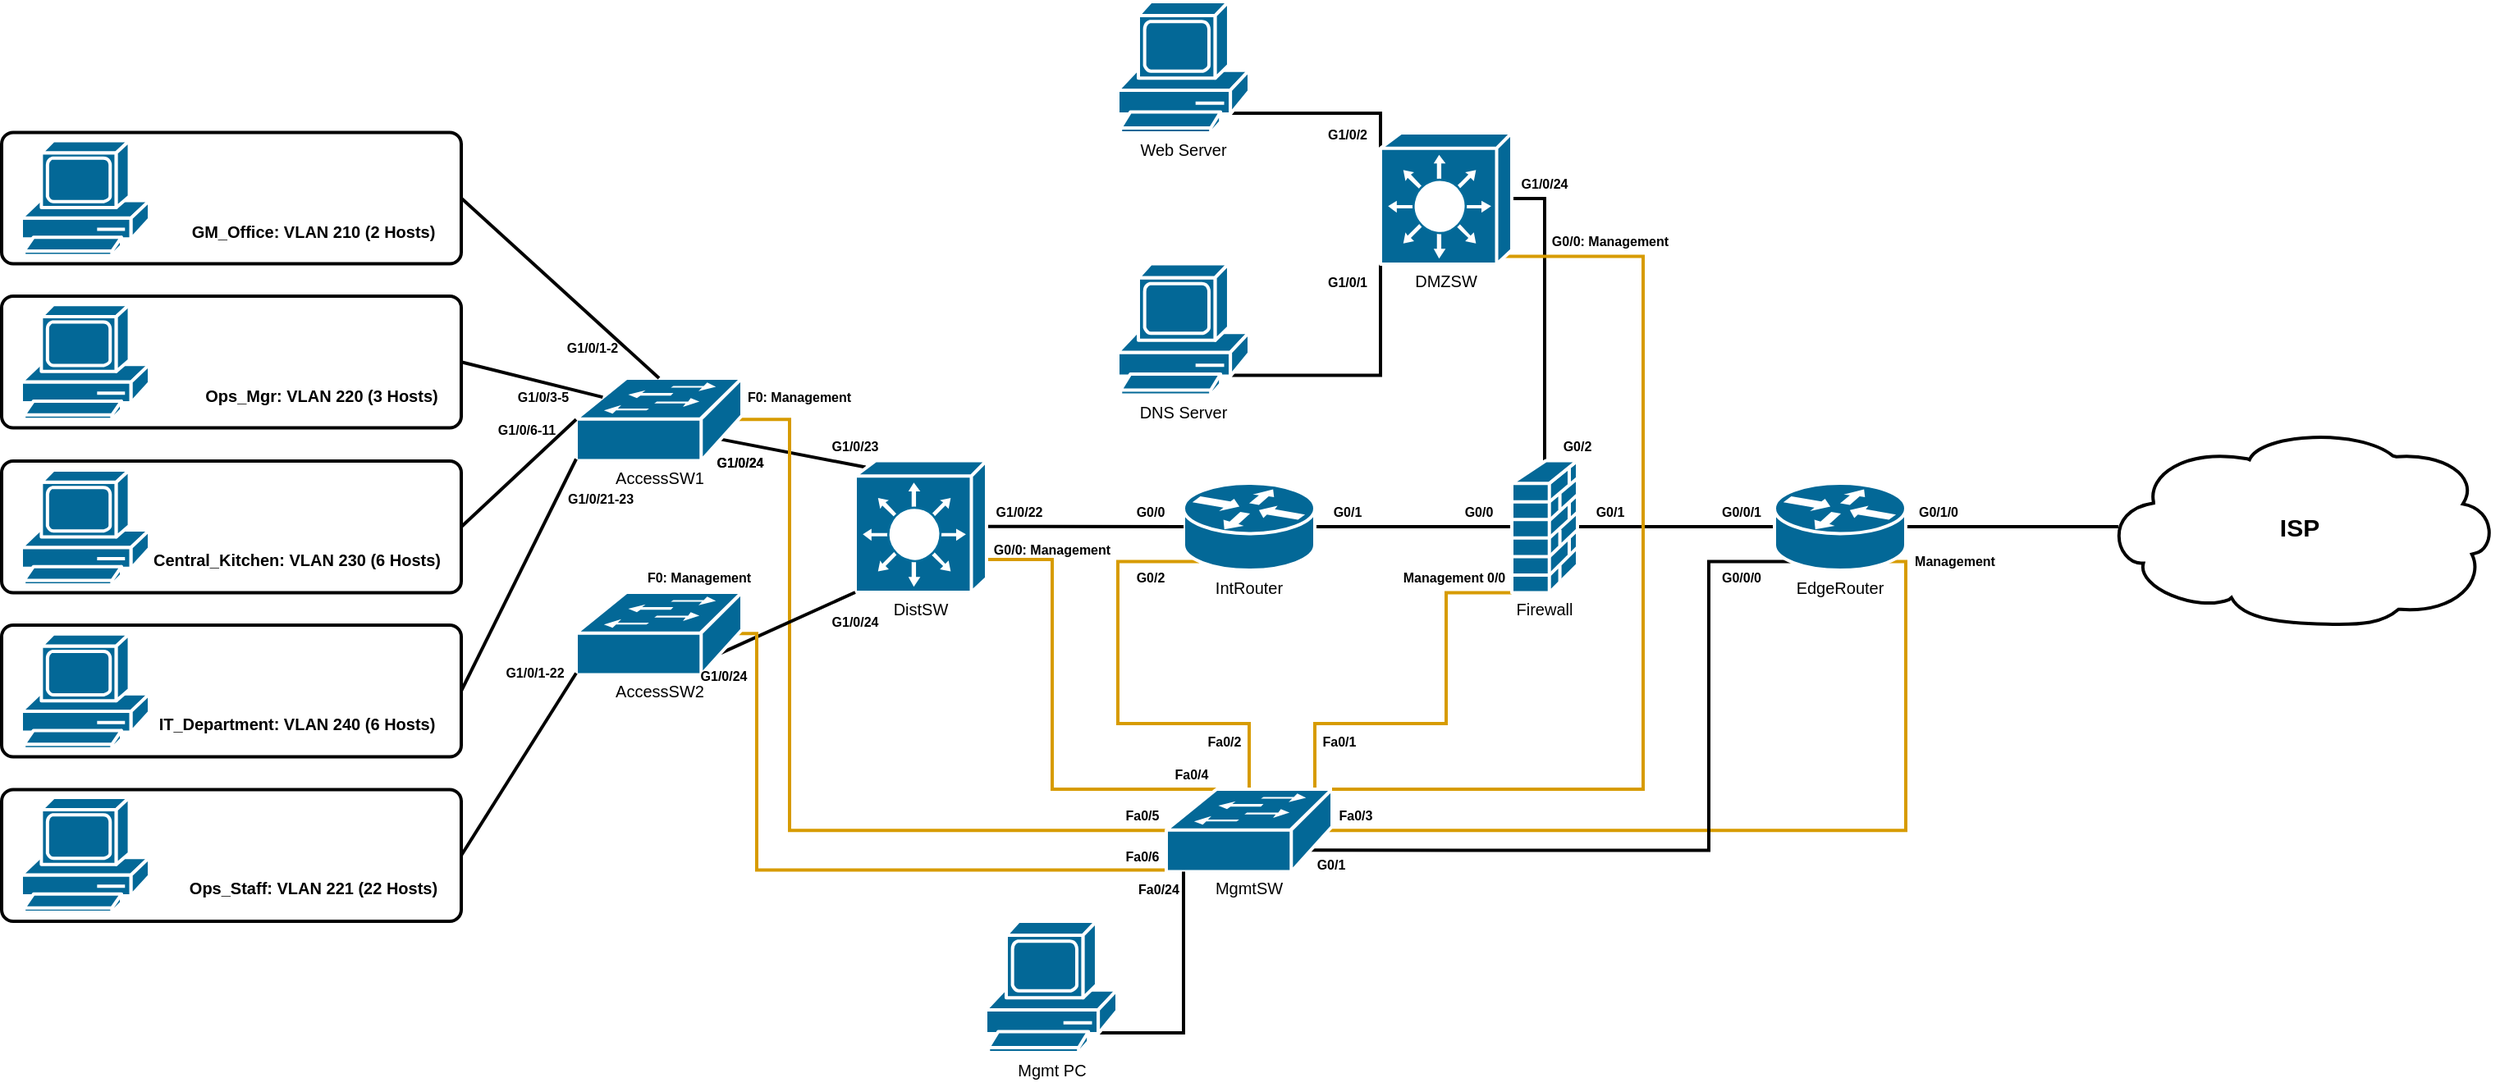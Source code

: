 <mxfile version="13.5.5" type="device" pages="2"><diagram id="UdURY3XDr2F2ehQanpx2" name="Physical"><mxGraphModel dx="1957" dy="2685" grid="1" gridSize="10" guides="1" tooltips="1" connect="1" arrows="0" fold="1" page="1" pageScale="1" pageWidth="850" pageHeight="1100" math="0" shadow="0"><root><mxCell id="pgXKEO4mBMfIORfm2GKu-0"/><mxCell id="pgXKEO4mBMfIORfm2GKu-1" parent="pgXKEO4mBMfIORfm2GKu-0"/><mxCell id="vZIC37oUYgoPDBbqGZFK-3" style="edgeStyle=orthogonalEdgeStyle;rounded=0;orthogonalLoop=1;jettySize=auto;html=1;exitX=0.04;exitY=0.5;exitDx=0;exitDy=0;exitPerimeter=0;entryX=1;entryY=0.5;entryDx=0;entryDy=0;entryPerimeter=0;endArrow=none;endFill=0;strokeWidth=2;fontColor=none;" parent="pgXKEO4mBMfIORfm2GKu-1" source="vZIC37oUYgoPDBbqGZFK-0" target="vZIC37oUYgoPDBbqGZFK-1" edge="1"><mxGeometry relative="1" as="geometry"/></mxCell><mxCell id="vZIC37oUYgoPDBbqGZFK-0" value="" style="shape=mxgraph.cisco.storage.cloud;html=1;pointerEvents=1;dashed=0;strokeWidth=2;verticalLabelPosition=bottom;verticalAlign=top;align=center;outlineConnect=0;labelBorderColor=#000000;noLabel=1;" parent="pgXKEO4mBMfIORfm2GKu-1" vertex="1"><mxGeometry x="600" y="180" width="240" height="120" as="geometry"/></mxCell><mxCell id="vZIC37oUYgoPDBbqGZFK-10" style="edgeStyle=orthogonalEdgeStyle;rounded=0;orthogonalLoop=1;jettySize=auto;html=1;exitX=0;exitY=0.5;exitDx=0;exitDy=0;exitPerimeter=0;entryX=1;entryY=0.5;entryDx=0;entryDy=0;entryPerimeter=0;endArrow=none;endFill=0;strokeWidth=2;fontSize=10;fontColor=none;" parent="pgXKEO4mBMfIORfm2GKu-1" source="vZIC37oUYgoPDBbqGZFK-1" target="vZIC37oUYgoPDBbqGZFK-5" edge="1"><mxGeometry relative="1" as="geometry"/></mxCell><mxCell id="vZIC37oUYgoPDBbqGZFK-23" style="edgeStyle=orthogonalEdgeStyle;rounded=0;orthogonalLoop=1;jettySize=auto;html=1;exitX=0.12;exitY=0.9;exitDx=0;exitDy=0;exitPerimeter=0;entryX=0.98;entryY=0.5;entryDx=0;entryDy=0;entryPerimeter=0;endArrow=none;endFill=0;strokeWidth=2;fontSize=10;fontColor=none;fillColor=#ffe6cc;strokeColor=#d79b00;" parent="pgXKEO4mBMfIORfm2GKu-1" source="vZIC37oUYgoPDBbqGZFK-1" target="vZIC37oUYgoPDBbqGZFK-21" edge="1"><mxGeometry relative="1" as="geometry"><Array as="points"><mxPoint x="480" y="261"/><mxPoint x="480" y="425"/></Array></mxGeometry></mxCell><mxCell id="vZIC37oUYgoPDBbqGZFK-29" style="edgeStyle=orthogonalEdgeStyle;rounded=0;orthogonalLoop=1;jettySize=auto;html=1;exitX=0.12;exitY=0.9;exitDx=0;exitDy=0;exitPerimeter=0;entryX=0.87;entryY=0.74;entryDx=0;entryDy=0;entryPerimeter=0;endArrow=none;endFill=0;strokeWidth=2;fontSize=10;fontColor=none;" parent="pgXKEO4mBMfIORfm2GKu-1" source="vZIC37oUYgoPDBbqGZFK-1" target="vZIC37oUYgoPDBbqGZFK-21" edge="1"><mxGeometry relative="1" as="geometry"><Array as="points"><mxPoint x="360" y="261"/><mxPoint x="360" y="437"/></Array></mxGeometry></mxCell><mxCell id="vZIC37oUYgoPDBbqGZFK-1" value="" style="shape=mxgraph.cisco.routers.router;html=1;pointerEvents=1;dashed=0;fillColor=#036897;strokeColor=#ffffff;strokeWidth=2;verticalLabelPosition=bottom;verticalAlign=top;align=center;outlineConnect=0;fontColor=none;" parent="pgXKEO4mBMfIORfm2GKu-1" vertex="1"><mxGeometry x="400" y="213.5" width="80" height="53" as="geometry"/></mxCell><mxCell id="vZIC37oUYgoPDBbqGZFK-4" value="EdgeRouter" style="text;html=1;strokeColor=none;fillColor=none;align=center;verticalAlign=middle;whiteSpace=wrap;rounded=0;fontColor=none;fontSize=10;" parent="pgXKEO4mBMfIORfm2GKu-1" vertex="1"><mxGeometry x="400" y="266.5" width="80" height="20" as="geometry"/></mxCell><mxCell id="vZIC37oUYgoPDBbqGZFK-11" style="edgeStyle=orthogonalEdgeStyle;rounded=0;orthogonalLoop=1;jettySize=auto;html=1;exitX=0;exitY=0.5;exitDx=0;exitDy=0;exitPerimeter=0;entryX=1;entryY=0.5;entryDx=0;entryDy=0;entryPerimeter=0;endArrow=none;endFill=0;strokeWidth=2;fontSize=10;fontColor=none;" parent="pgXKEO4mBMfIORfm2GKu-1" source="vZIC37oUYgoPDBbqGZFK-5" target="vZIC37oUYgoPDBbqGZFK-7" edge="1"><mxGeometry relative="1" as="geometry"/></mxCell><mxCell id="vZIC37oUYgoPDBbqGZFK-24" style="edgeStyle=orthogonalEdgeStyle;rounded=0;orthogonalLoop=1;jettySize=auto;html=1;exitX=0;exitY=1;exitDx=0;exitDy=0;exitPerimeter=0;endArrow=none;endFill=0;strokeWidth=2;fontSize=10;fontColor=none;fillColor=#ffe6cc;strokeColor=#d79b00;" parent="pgXKEO4mBMfIORfm2GKu-1" source="vZIC37oUYgoPDBbqGZFK-5" target="vZIC37oUYgoPDBbqGZFK-21" edge="1"><mxGeometry relative="1" as="geometry"><mxPoint x="120" y="390" as="targetPoint"/><Array as="points"><mxPoint x="200" y="280"/><mxPoint x="200" y="360"/><mxPoint x="120" y="360"/></Array></mxGeometry></mxCell><mxCell id="vZIC37oUYgoPDBbqGZFK-32" style="edgeStyle=orthogonalEdgeStyle;rounded=0;orthogonalLoop=1;jettySize=auto;html=1;exitX=0.5;exitY=0;exitDx=0;exitDy=0;exitPerimeter=0;endArrow=none;endFill=0;strokeWidth=2;fontSize=10;fontColor=none;" parent="pgXKEO4mBMfIORfm2GKu-1" source="vZIC37oUYgoPDBbqGZFK-5" target="vZIC37oUYgoPDBbqGZFK-30" edge="1"><mxGeometry relative="1" as="geometry"><Array as="points"><mxPoint x="260" y="170"/><mxPoint x="260" y="170"/></Array></mxGeometry></mxCell><mxCell id="vZIC37oUYgoPDBbqGZFK-5" value="" style="shape=mxgraph.cisco.security.firewall;html=1;pointerEvents=1;dashed=0;fillColor=#036897;strokeColor=#ffffff;strokeWidth=2;verticalLabelPosition=bottom;verticalAlign=top;align=center;outlineConnect=0;fontSize=10;fontColor=none;" parent="pgXKEO4mBMfIORfm2GKu-1" vertex="1"><mxGeometry x="240" y="199.75" width="40" height="80.5" as="geometry"/></mxCell><mxCell id="vZIC37oUYgoPDBbqGZFK-25" style="edgeStyle=orthogonalEdgeStyle;rounded=0;orthogonalLoop=1;jettySize=auto;html=1;exitX=0.12;exitY=0.9;exitDx=0;exitDy=0;exitPerimeter=0;entryX=0.5;entryY=0;entryDx=0;entryDy=0;entryPerimeter=0;endArrow=none;endFill=0;strokeWidth=2;fontSize=10;fontColor=none;fillColor=#ffe6cc;strokeColor=#d79b00;" parent="pgXKEO4mBMfIORfm2GKu-1" source="vZIC37oUYgoPDBbqGZFK-7" target="vZIC37oUYgoPDBbqGZFK-21" edge="1"><mxGeometry relative="1" as="geometry"><Array as="points"><mxPoint y="261"/><mxPoint y="360"/><mxPoint x="80" y="360"/></Array></mxGeometry></mxCell><mxCell id="vZIC37oUYgoPDBbqGZFK-7" value="" style="shape=mxgraph.cisco.routers.router;html=1;pointerEvents=1;dashed=0;fillColor=#036897;strokeColor=#ffffff;strokeWidth=2;verticalLabelPosition=bottom;verticalAlign=top;align=center;outlineConnect=0;fontColor=none;" parent="pgXKEO4mBMfIORfm2GKu-1" vertex="1"><mxGeometry x="40" y="213.5" width="80" height="53" as="geometry"/></mxCell><mxCell id="vZIC37oUYgoPDBbqGZFK-8" value="IntRouter" style="text;html=1;strokeColor=none;fillColor=none;align=center;verticalAlign=middle;whiteSpace=wrap;rounded=0;fontColor=none;fontSize=10;" parent="pgXKEO4mBMfIORfm2GKu-1" vertex="1"><mxGeometry x="40" y="266.5" width="80" height="20" as="geometry"/></mxCell><mxCell id="vZIC37oUYgoPDBbqGZFK-9" value="Firewall" style="text;html=1;strokeColor=none;fillColor=none;align=center;verticalAlign=middle;whiteSpace=wrap;rounded=0;fontColor=none;fontSize=10;" parent="pgXKEO4mBMfIORfm2GKu-1" vertex="1"><mxGeometry x="220" y="280" width="80" height="20" as="geometry"/></mxCell><mxCell id="vZIC37oUYgoPDBbqGZFK-15" style="rounded=0;orthogonalLoop=1;jettySize=auto;html=1;exitX=0.08;exitY=0.05;exitDx=0;exitDy=0;exitPerimeter=0;entryX=0.87;entryY=0.74;entryDx=0;entryDy=0;entryPerimeter=0;endArrow=none;endFill=0;strokeWidth=2;fontSize=10;fontColor=none;" parent="pgXKEO4mBMfIORfm2GKu-1" source="vZIC37oUYgoPDBbqGZFK-12" target="vZIC37oUYgoPDBbqGZFK-13" edge="1"><mxGeometry relative="1" as="geometry"/></mxCell><mxCell id="vZIC37oUYgoPDBbqGZFK-20" style="edgeStyle=none;rounded=0;orthogonalLoop=1;jettySize=auto;html=1;exitX=1;exitY=0.5;exitDx=0;exitDy=0;exitPerimeter=0;entryX=0;entryY=0.5;entryDx=0;entryDy=0;entryPerimeter=0;endArrow=none;endFill=0;strokeWidth=2;fontSize=10;fontColor=none;" parent="pgXKEO4mBMfIORfm2GKu-1" source="vZIC37oUYgoPDBbqGZFK-12" target="vZIC37oUYgoPDBbqGZFK-7" edge="1"><mxGeometry relative="1" as="geometry"/></mxCell><mxCell id="vZIC37oUYgoPDBbqGZFK-26" style="edgeStyle=orthogonalEdgeStyle;rounded=0;orthogonalLoop=1;jettySize=auto;html=1;exitX=0.95;exitY=0.94;exitDx=0;exitDy=0;exitPerimeter=0;entryX=0.16;entryY=0.23;entryDx=0;entryDy=0;entryPerimeter=0;endArrow=none;endFill=0;strokeWidth=2;fontSize=10;fontColor=none;fillColor=#ffe6cc;strokeColor=#d79b00;" parent="pgXKEO4mBMfIORfm2GKu-1" source="vZIC37oUYgoPDBbqGZFK-12" target="vZIC37oUYgoPDBbqGZFK-21" edge="1"><mxGeometry relative="1" as="geometry"><Array as="points"><mxPoint x="-84" y="260"/><mxPoint x="-40" y="260"/><mxPoint x="-40" y="400"/><mxPoint x="60" y="400"/><mxPoint x="60" y="412"/></Array></mxGeometry></mxCell><mxCell id="vZIC37oUYgoPDBbqGZFK-12" value="" style="shape=mxgraph.cisco.switches.layer_3_switch;html=1;pointerEvents=1;dashed=0;fillColor=#036897;strokeColor=#ffffff;strokeWidth=2;verticalLabelPosition=bottom;verticalAlign=top;align=center;outlineConnect=0;fontSize=10;fontColor=none;" parent="pgXKEO4mBMfIORfm2GKu-1" vertex="1"><mxGeometry x="-160" y="199.75" width="80" height="80.25" as="geometry"/></mxCell><mxCell id="vZIC37oUYgoPDBbqGZFK-27" style="edgeStyle=orthogonalEdgeStyle;rounded=0;orthogonalLoop=1;jettySize=auto;html=1;exitX=0.98;exitY=0.5;exitDx=0;exitDy=0;exitPerimeter=0;entryX=0;entryY=0.5;entryDx=0;entryDy=0;entryPerimeter=0;endArrow=none;endFill=0;strokeWidth=2;fontSize=10;fontColor=none;fillColor=#ffe6cc;strokeColor=#d79b00;" parent="pgXKEO4mBMfIORfm2GKu-1" source="vZIC37oUYgoPDBbqGZFK-13" target="vZIC37oUYgoPDBbqGZFK-21" edge="1"><mxGeometry relative="1" as="geometry"><Array as="points"><mxPoint x="-200" y="175"/><mxPoint x="-200" y="425"/></Array></mxGeometry></mxCell><mxCell id="vZIC37oUYgoPDBbqGZFK-13" value="" style="shape=mxgraph.cisco.switches.workgroup_switch;html=1;pointerEvents=1;dashed=0;fillColor=#036897;strokeColor=#ffffff;strokeWidth=2;verticalLabelPosition=bottom;verticalAlign=top;align=center;outlineConnect=0;fontSize=10;fontColor=none;" parent="pgXKEO4mBMfIORfm2GKu-1" vertex="1"><mxGeometry x="-330" y="149.5" width="101" height="50.25" as="geometry"/></mxCell><mxCell id="vZIC37oUYgoPDBbqGZFK-16" style="edgeStyle=none;rounded=0;orthogonalLoop=1;jettySize=auto;html=1;exitX=0.87;exitY=0.74;exitDx=0;exitDy=0;exitPerimeter=0;entryX=0;entryY=1;entryDx=0;entryDy=0;entryPerimeter=0;endArrow=none;endFill=0;strokeWidth=2;fontSize=10;fontColor=none;" parent="pgXKEO4mBMfIORfm2GKu-1" source="vZIC37oUYgoPDBbqGZFK-14" target="vZIC37oUYgoPDBbqGZFK-12" edge="1"><mxGeometry relative="1" as="geometry"/></mxCell><mxCell id="vZIC37oUYgoPDBbqGZFK-28" style="edgeStyle=orthogonalEdgeStyle;rounded=0;orthogonalLoop=1;jettySize=auto;html=1;exitX=0.98;exitY=0.5;exitDx=0;exitDy=0;exitPerimeter=0;entryX=0;entryY=0.98;entryDx=0;entryDy=0;entryPerimeter=0;endArrow=none;endFill=0;strokeWidth=2;fontSize=10;fontColor=none;fillColor=#ffe6cc;strokeColor=#d79b00;" parent="pgXKEO4mBMfIORfm2GKu-1" source="vZIC37oUYgoPDBbqGZFK-14" target="vZIC37oUYgoPDBbqGZFK-21" edge="1"><mxGeometry relative="1" as="geometry"><Array as="points"><mxPoint x="-220" y="305"/><mxPoint x="-220" y="449"/></Array></mxGeometry></mxCell><mxCell id="vZIC37oUYgoPDBbqGZFK-14" value="" style="shape=mxgraph.cisco.switches.workgroup_switch;html=1;pointerEvents=1;dashed=0;fillColor=#036897;strokeColor=#ffffff;strokeWidth=2;verticalLabelPosition=bottom;verticalAlign=top;align=center;outlineConnect=0;fontSize=10;fontColor=none;" parent="pgXKEO4mBMfIORfm2GKu-1" vertex="1"><mxGeometry x="-330" y="280" width="101" height="50.25" as="geometry"/></mxCell><mxCell id="vZIC37oUYgoPDBbqGZFK-17" value="DistSW" style="text;html=1;strokeColor=none;fillColor=none;align=center;verticalAlign=middle;whiteSpace=wrap;rounded=0;fontColor=none;fontSize=10;" parent="pgXKEO4mBMfIORfm2GKu-1" vertex="1"><mxGeometry x="-160" y="280.25" width="80" height="20" as="geometry"/></mxCell><mxCell id="vZIC37oUYgoPDBbqGZFK-18" value="AccessSW1" style="text;html=1;strokeColor=none;fillColor=none;align=center;verticalAlign=middle;whiteSpace=wrap;rounded=0;fontColor=none;fontSize=10;" parent="pgXKEO4mBMfIORfm2GKu-1" vertex="1"><mxGeometry x="-319.5" y="199.75" width="80" height="20" as="geometry"/></mxCell><mxCell id="vZIC37oUYgoPDBbqGZFK-19" value="AccessSW2" style="text;html=1;strokeColor=none;fillColor=none;align=center;verticalAlign=middle;whiteSpace=wrap;rounded=0;fontColor=none;fontSize=10;" parent="pgXKEO4mBMfIORfm2GKu-1" vertex="1"><mxGeometry x="-319.5" y="330.25" width="80" height="20" as="geometry"/></mxCell><mxCell id="vZIC37oUYgoPDBbqGZFK-21" value="" style="shape=mxgraph.cisco.switches.workgroup_switch;html=1;pointerEvents=1;dashed=0;fillColor=#036897;strokeColor=#ffffff;strokeWidth=2;verticalLabelPosition=bottom;verticalAlign=top;align=center;outlineConnect=0;fontSize=10;fontColor=none;" parent="pgXKEO4mBMfIORfm2GKu-1" vertex="1"><mxGeometry x="29.5" y="400" width="101" height="50.25" as="geometry"/></mxCell><mxCell id="vZIC37oUYgoPDBbqGZFK-22" value="MgmtSW" style="text;html=1;strokeColor=none;fillColor=none;align=center;verticalAlign=middle;whiteSpace=wrap;rounded=0;fontColor=none;fontSize=10;" parent="pgXKEO4mBMfIORfm2GKu-1" vertex="1"><mxGeometry x="40" y="450.25" width="80" height="20" as="geometry"/></mxCell><mxCell id="vZIC37oUYgoPDBbqGZFK-35" style="edgeStyle=orthogonalEdgeStyle;rounded=0;orthogonalLoop=1;jettySize=auto;html=1;exitX=0.86;exitY=0.85;exitDx=0;exitDy=0;exitPerimeter=0;entryX=0;entryY=0.5;entryDx=0;entryDy=0;entryPerimeter=0;endArrow=none;endFill=0;strokeWidth=2;fontSize=10;fontColor=none;" parent="pgXKEO4mBMfIORfm2GKu-1" source="vZIC37oUYgoPDBbqGZFK-33" target="vZIC37oUYgoPDBbqGZFK-30" edge="1"><mxGeometry relative="1" as="geometry"><Array as="points"><mxPoint x="160" y="-12"/></Array></mxGeometry></mxCell><mxCell id="vZIC37oUYgoPDBbqGZFK-33" value="" style="shape=mxgraph.cisco.computers_and_peripherals.pc;html=1;pointerEvents=1;dashed=0;fillColor=#036897;strokeColor=#ffffff;strokeWidth=2;verticalLabelPosition=bottom;verticalAlign=top;align=center;outlineConnect=0;fontSize=10;fontColor=none;" parent="pgXKEO4mBMfIORfm2GKu-1" vertex="1"><mxGeometry y="-80" width="80" height="80" as="geometry"/></mxCell><mxCell id="vZIC37oUYgoPDBbqGZFK-36" style="edgeStyle=orthogonalEdgeStyle;rounded=0;orthogonalLoop=1;jettySize=auto;html=1;exitX=0.86;exitY=0.85;exitDx=0;exitDy=0;exitPerimeter=0;entryX=0;entryY=0.5;entryDx=0;entryDy=0;entryPerimeter=0;endArrow=none;endFill=0;strokeWidth=2;fontSize=10;fontColor=none;" parent="pgXKEO4mBMfIORfm2GKu-1" source="vZIC37oUYgoPDBbqGZFK-34" target="vZIC37oUYgoPDBbqGZFK-30" edge="1"><mxGeometry relative="1" as="geometry"><Array as="points"><mxPoint x="160" y="148"/></Array></mxGeometry></mxCell><mxCell id="vZIC37oUYgoPDBbqGZFK-34" value="" style="shape=mxgraph.cisco.computers_and_peripherals.pc;html=1;pointerEvents=1;dashed=0;fillColor=#036897;strokeColor=#ffffff;strokeWidth=2;verticalLabelPosition=bottom;verticalAlign=top;align=center;outlineConnect=0;fontSize=10;fontColor=none;" parent="pgXKEO4mBMfIORfm2GKu-1" vertex="1"><mxGeometry y="79.75" width="80" height="80" as="geometry"/></mxCell><mxCell id="vZIC37oUYgoPDBbqGZFK-40" style="edgeStyle=orthogonalEdgeStyle;rounded=0;orthogonalLoop=1;jettySize=auto;html=1;exitX=0.95;exitY=0.94;exitDx=0;exitDy=0;exitPerimeter=0;entryX=1;entryY=0;entryDx=0;entryDy=0;entryPerimeter=0;endArrow=none;endFill=0;strokeWidth=2;fontSize=10;fontColor=none;fillColor=#ffe6cc;strokeColor=#d79b00;" parent="pgXKEO4mBMfIORfm2GKu-1" source="vZIC37oUYgoPDBbqGZFK-30" target="vZIC37oUYgoPDBbqGZFK-21" edge="1"><mxGeometry relative="1" as="geometry"><Array as="points"><mxPoint x="320" y="75"/><mxPoint x="320" y="400"/></Array></mxGeometry></mxCell><mxCell id="vZIC37oUYgoPDBbqGZFK-30" value="" style="shape=mxgraph.cisco.switches.layer_3_switch;html=1;pointerEvents=1;dashed=0;fillColor=#036897;strokeColor=#ffffff;strokeWidth=2;verticalLabelPosition=bottom;verticalAlign=top;align=center;outlineConnect=0;fontSize=10;fontColor=none;" parent="pgXKEO4mBMfIORfm2GKu-1" vertex="1"><mxGeometry x="160" width="80" height="80" as="geometry"/></mxCell><mxCell id="vZIC37oUYgoPDBbqGZFK-37" value="DMZSW" style="text;html=1;strokeColor=none;fillColor=none;align=center;verticalAlign=middle;whiteSpace=wrap;rounded=0;fontColor=none;fontSize=10;" parent="pgXKEO4mBMfIORfm2GKu-1" vertex="1"><mxGeometry x="160" y="80" width="80" height="20" as="geometry"/></mxCell><mxCell id="vZIC37oUYgoPDBbqGZFK-38" value="DNS Server" style="text;html=1;strokeColor=none;fillColor=none;align=center;verticalAlign=middle;whiteSpace=wrap;rounded=0;fontColor=none;fontSize=10;" parent="pgXKEO4mBMfIORfm2GKu-1" vertex="1"><mxGeometry y="159.75" width="80" height="20" as="geometry"/></mxCell><mxCell id="vZIC37oUYgoPDBbqGZFK-39" value="Web Server" style="text;html=1;strokeColor=none;fillColor=none;align=center;verticalAlign=middle;whiteSpace=wrap;rounded=0;fontColor=none;fontSize=10;" parent="pgXKEO4mBMfIORfm2GKu-1" vertex="1"><mxGeometry width="80" height="20" as="geometry"/></mxCell><mxCell id="vZIC37oUYgoPDBbqGZFK-53" style="rounded=0;orthogonalLoop=1;jettySize=auto;html=1;exitX=1;exitY=0.5;exitDx=0;exitDy=0;entryX=0.5;entryY=0;entryDx=0;entryDy=0;entryPerimeter=0;endArrow=none;endFill=0;strokeWidth=2;fontSize=10;fontColor=none;" parent="pgXKEO4mBMfIORfm2GKu-1" source="vZIC37oUYgoPDBbqGZFK-41" target="vZIC37oUYgoPDBbqGZFK-13" edge="1"><mxGeometry relative="1" as="geometry"/></mxCell><mxCell id="vZIC37oUYgoPDBbqGZFK-41" value="" style="rounded=1;whiteSpace=wrap;html=1;absoluteArcSize=1;arcSize=14;strokeWidth=2;fontSize=10;fontColor=none;" parent="pgXKEO4mBMfIORfm2GKu-1" vertex="1"><mxGeometry x="-680" y="-0.25" width="280" height="80" as="geometry"/></mxCell><mxCell id="vZIC37oUYgoPDBbqGZFK-54" style="edgeStyle=none;rounded=0;orthogonalLoop=1;jettySize=auto;html=1;exitX=1;exitY=0.5;exitDx=0;exitDy=0;entryX=0.16;entryY=0.23;entryDx=0;entryDy=0;entryPerimeter=0;endArrow=none;endFill=0;strokeWidth=2;fontSize=10;fontColor=none;" parent="pgXKEO4mBMfIORfm2GKu-1" source="vZIC37oUYgoPDBbqGZFK-42" target="vZIC37oUYgoPDBbqGZFK-13" edge="1"><mxGeometry relative="1" as="geometry"/></mxCell><mxCell id="vZIC37oUYgoPDBbqGZFK-42" value="" style="rounded=1;whiteSpace=wrap;html=1;absoluteArcSize=1;arcSize=14;strokeWidth=2;fontSize=10;fontColor=none;" parent="pgXKEO4mBMfIORfm2GKu-1" vertex="1"><mxGeometry x="-680" y="99.5" width="280" height="80.25" as="geometry"/></mxCell><mxCell id="vZIC37oUYgoPDBbqGZFK-57" style="edgeStyle=none;rounded=0;orthogonalLoop=1;jettySize=auto;html=1;exitX=1;exitY=0.5;exitDx=0;exitDy=0;entryX=0;entryY=0.98;entryDx=0;entryDy=0;entryPerimeter=0;endArrow=none;endFill=0;strokeWidth=2;fontSize=10;fontColor=none;" parent="pgXKEO4mBMfIORfm2GKu-1" source="vZIC37oUYgoPDBbqGZFK-44" target="vZIC37oUYgoPDBbqGZFK-14" edge="1"><mxGeometry relative="1" as="geometry"/></mxCell><mxCell id="vZIC37oUYgoPDBbqGZFK-44" value="" style="rounded=1;whiteSpace=wrap;html=1;absoluteArcSize=1;arcSize=14;strokeWidth=2;fontSize=10;fontColor=none;" parent="pgXKEO4mBMfIORfm2GKu-1" vertex="1"><mxGeometry x="-680" y="400.25" width="280" height="80.25" as="geometry"/></mxCell><mxCell id="vZIC37oUYgoPDBbqGZFK-55" style="edgeStyle=none;rounded=0;orthogonalLoop=1;jettySize=auto;html=1;exitX=1;exitY=0.5;exitDx=0;exitDy=0;entryX=0;entryY=0.5;entryDx=0;entryDy=0;entryPerimeter=0;endArrow=none;endFill=0;strokeWidth=2;fontSize=10;fontColor=none;" parent="pgXKEO4mBMfIORfm2GKu-1" source="vZIC37oUYgoPDBbqGZFK-45" target="vZIC37oUYgoPDBbqGZFK-13" edge="1"><mxGeometry relative="1" as="geometry"/></mxCell><mxCell id="vZIC37oUYgoPDBbqGZFK-45" value="" style="rounded=1;whiteSpace=wrap;html=1;absoluteArcSize=1;arcSize=14;strokeWidth=2;fontSize=10;fontColor=none;" parent="pgXKEO4mBMfIORfm2GKu-1" vertex="1"><mxGeometry x="-680" y="200" width="280" height="80.25" as="geometry"/></mxCell><mxCell id="vZIC37oUYgoPDBbqGZFK-56" style="edgeStyle=none;rounded=0;orthogonalLoop=1;jettySize=auto;html=1;exitX=1;exitY=0.5;exitDx=0;exitDy=0;entryX=0;entryY=0.98;entryDx=0;entryDy=0;entryPerimeter=0;endArrow=none;endFill=0;strokeWidth=2;fontSize=10;fontColor=none;" parent="pgXKEO4mBMfIORfm2GKu-1" source="vZIC37oUYgoPDBbqGZFK-46" target="vZIC37oUYgoPDBbqGZFK-13" edge="1"><mxGeometry relative="1" as="geometry"/></mxCell><mxCell id="vZIC37oUYgoPDBbqGZFK-46" value="" style="rounded=1;whiteSpace=wrap;html=1;absoluteArcSize=1;arcSize=14;strokeWidth=2;fontSize=10;fontColor=none;" parent="pgXKEO4mBMfIORfm2GKu-1" vertex="1"><mxGeometry x="-680" y="300" width="280" height="80.25" as="geometry"/></mxCell><mxCell id="vZIC37oUYgoPDBbqGZFK-48" value="GM_Office: VLAN 210 (2 Hosts)" style="text;html=1;strokeColor=none;fillColor=none;align=center;verticalAlign=middle;whiteSpace=wrap;rounded=0;fontColor=none;fontSize=10;fontStyle=1" parent="pgXKEO4mBMfIORfm2GKu-1" vertex="1"><mxGeometry x="-570" y="49.75" width="160" height="20" as="geometry"/></mxCell><mxCell id="vZIC37oUYgoPDBbqGZFK-49" value="Ops_Mgr: VLAN 220 (3 Hosts)" style="text;html=1;strokeColor=none;fillColor=none;align=center;verticalAlign=middle;whiteSpace=wrap;rounded=0;fontColor=none;fontSize=10;fontStyle=1" parent="pgXKEO4mBMfIORfm2GKu-1" vertex="1"><mxGeometry x="-560" y="149.75" width="150" height="20" as="geometry"/></mxCell><mxCell id="vZIC37oUYgoPDBbqGZFK-50" value="Ops_Staff: VLAN 221 (22 Hosts)" style="text;html=1;strokeColor=none;fillColor=none;align=center;verticalAlign=middle;whiteSpace=wrap;rounded=0;fontColor=none;fontSize=10;fontStyle=1" parent="pgXKEO4mBMfIORfm2GKu-1" vertex="1"><mxGeometry x="-570" y="450.25" width="160" height="20" as="geometry"/></mxCell><mxCell id="vZIC37oUYgoPDBbqGZFK-51" value="Central_Kitchen: VLAN 230 (6 Hosts)" style="text;html=1;strokeColor=none;fillColor=none;align=center;verticalAlign=middle;whiteSpace=wrap;rounded=0;fontColor=none;fontSize=10;fontStyle=1" parent="pgXKEO4mBMfIORfm2GKu-1" vertex="1"><mxGeometry x="-590" y="250" width="180" height="20" as="geometry"/></mxCell><mxCell id="vZIC37oUYgoPDBbqGZFK-52" value="IT_Department: VLAN 240 (6 Hosts)" style="text;html=1;strokeColor=none;fillColor=none;align=center;verticalAlign=middle;whiteSpace=wrap;rounded=0;fontColor=none;fontSize=10;fontStyle=1" parent="pgXKEO4mBMfIORfm2GKu-1" vertex="1"><mxGeometry x="-590" y="350" width="180" height="20" as="geometry"/></mxCell><mxCell id="vZIC37oUYgoPDBbqGZFK-58" value="&lt;font style=&quot;font-size: 8px&quot;&gt;G1/0/24&lt;/font&gt;" style="text;html=1;strokeColor=none;fillColor=none;align=center;verticalAlign=middle;whiteSpace=wrap;rounded=0;fontColor=none;fontSize=10;fontStyle=1" parent="pgXKEO4mBMfIORfm2GKu-1" vertex="1"><mxGeometry x="-250" y="190" width="40" height="20" as="geometry"/></mxCell><mxCell id="vZIC37oUYgoPDBbqGZFK-59" value="&lt;font style=&quot;font-size: 8px&quot;&gt;F0: Management&lt;/font&gt;" style="text;html=1;strokeColor=none;fillColor=none;align=center;verticalAlign=middle;whiteSpace=wrap;rounded=0;fontColor=none;fontSize=10;fontStyle=1" parent="pgXKEO4mBMfIORfm2GKu-1" vertex="1"><mxGeometry x="-229" y="150" width="70" height="20" as="geometry"/></mxCell><mxCell id="vZIC37oUYgoPDBbqGZFK-60" value="&lt;font style=&quot;font-size: 8px&quot;&gt;G1/0/24&lt;/font&gt;" style="text;html=1;strokeColor=none;fillColor=none;align=center;verticalAlign=middle;whiteSpace=wrap;rounded=0;fontColor=none;fontSize=10;fontStyle=1" parent="pgXKEO4mBMfIORfm2GKu-1" vertex="1"><mxGeometry x="-260" y="320" width="40" height="20" as="geometry"/></mxCell><mxCell id="vZIC37oUYgoPDBbqGZFK-61" value="&lt;span style=&quot;font-size: 8px&quot;&gt;F0: Management&lt;/span&gt;" style="text;html=1;strokeColor=none;fillColor=none;align=center;verticalAlign=middle;whiteSpace=wrap;rounded=0;fontColor=none;fontSize=10;fontStyle=1" parent="pgXKEO4mBMfIORfm2GKu-1" vertex="1"><mxGeometry x="-290" y="260.25" width="70" height="20" as="geometry"/></mxCell><mxCell id="vZIC37oUYgoPDBbqGZFK-62" value="&lt;font style=&quot;font-size: 8px&quot;&gt;G0/0: Management&lt;/font&gt;" style="text;html=1;strokeColor=none;fillColor=none;align=center;verticalAlign=middle;whiteSpace=wrap;rounded=0;fontColor=none;fontSize=10;fontStyle=1" parent="pgXKEO4mBMfIORfm2GKu-1" vertex="1"><mxGeometry x="-80.5" y="247.75" width="80" height="10.25" as="geometry"/></mxCell><mxCell id="vZIC37oUYgoPDBbqGZFK-63" value="&lt;font style=&quot;font-size: 8px&quot;&gt;G1/0/1-2&lt;/font&gt;" style="text;html=1;strokeColor=none;fillColor=none;align=center;verticalAlign=middle;whiteSpace=wrap;rounded=0;fontColor=none;fontSize=10;fontStyle=1" parent="pgXKEO4mBMfIORfm2GKu-1" vertex="1"><mxGeometry x="-340" y="120" width="40" height="20" as="geometry"/></mxCell><mxCell id="vZIC37oUYgoPDBbqGZFK-64" value="&lt;font style=&quot;font-size: 8px&quot;&gt;G1/0/3-5&lt;/font&gt;" style="text;html=1;strokeColor=none;fillColor=none;align=center;verticalAlign=middle;whiteSpace=wrap;rounded=0;fontColor=none;fontSize=10;fontStyle=1" parent="pgXKEO4mBMfIORfm2GKu-1" vertex="1"><mxGeometry x="-370" y="149.75" width="40" height="20" as="geometry"/></mxCell><mxCell id="vZIC37oUYgoPDBbqGZFK-65" value="&lt;font style=&quot;font-size: 8px&quot;&gt;G1/0/6-11&lt;/font&gt;" style="text;html=1;strokeColor=none;fillColor=none;align=center;verticalAlign=middle;whiteSpace=wrap;rounded=0;fontColor=none;fontSize=10;fontStyle=1" parent="pgXKEO4mBMfIORfm2GKu-1" vertex="1"><mxGeometry x="-380" y="170" width="40" height="20" as="geometry"/></mxCell><mxCell id="vZIC37oUYgoPDBbqGZFK-66" value="&lt;font style=&quot;font-size: 8px&quot;&gt;G1/0/21-23&lt;/font&gt;" style="text;html=1;strokeColor=none;fillColor=none;align=center;verticalAlign=middle;whiteSpace=wrap;rounded=0;fontColor=none;fontSize=10;fontStyle=1" parent="pgXKEO4mBMfIORfm2GKu-1" vertex="1"><mxGeometry x="-340" y="210" width="50" height="23.5" as="geometry"/></mxCell><mxCell id="vZIC37oUYgoPDBbqGZFK-67" value="&lt;font style=&quot;font-size: 8px&quot;&gt;G1/0/1-22&lt;/font&gt;" style="text;html=1;strokeColor=none;fillColor=none;align=center;verticalAlign=middle;whiteSpace=wrap;rounded=0;fontColor=none;fontSize=10;fontStyle=1" parent="pgXKEO4mBMfIORfm2GKu-1" vertex="1"><mxGeometry x="-380" y="316.5" width="50" height="23.5" as="geometry"/></mxCell><mxCell id="vZIC37oUYgoPDBbqGZFK-68" value="&lt;font style=&quot;font-size: 8px&quot;&gt;G1/0/24&lt;/font&gt;" style="text;html=1;strokeColor=none;fillColor=none;align=center;verticalAlign=middle;whiteSpace=wrap;rounded=0;fontColor=none;fontSize=10;fontStyle=1" parent="pgXKEO4mBMfIORfm2GKu-1" vertex="1"><mxGeometry x="-180" y="286.5" width="40" height="20" as="geometry"/></mxCell><mxCell id="vZIC37oUYgoPDBbqGZFK-69" value="&lt;font style=&quot;font-size: 8px&quot;&gt;G1/0/23&lt;/font&gt;" style="text;html=1;strokeColor=none;fillColor=none;align=center;verticalAlign=middle;whiteSpace=wrap;rounded=0;fontColor=none;fontSize=10;fontStyle=1" parent="pgXKEO4mBMfIORfm2GKu-1" vertex="1"><mxGeometry x="-180" y="180" width="40" height="20" as="geometry"/></mxCell><mxCell id="vZIC37oUYgoPDBbqGZFK-70" value="&lt;font style=&quot;font-size: 8px&quot;&gt;G1/0/22&lt;/font&gt;" style="text;html=1;strokeColor=none;fillColor=none;align=center;verticalAlign=middle;whiteSpace=wrap;rounded=0;fontColor=none;fontSize=10;fontStyle=1" parent="pgXKEO4mBMfIORfm2GKu-1" vertex="1"><mxGeometry x="-80" y="219.75" width="40" height="20" as="geometry"/></mxCell><mxCell id="vZIC37oUYgoPDBbqGZFK-71" value="&lt;font style=&quot;font-size: 8px&quot;&gt;G0/0&lt;/font&gt;" style="text;html=1;strokeColor=none;fillColor=none;align=center;verticalAlign=middle;whiteSpace=wrap;rounded=0;fontColor=none;fontSize=10;fontStyle=1" parent="pgXKEO4mBMfIORfm2GKu-1" vertex="1"><mxGeometry y="219.75" width="40" height="20" as="geometry"/></mxCell><mxCell id="vZIC37oUYgoPDBbqGZFK-72" value="&lt;font style=&quot;font-size: 8px&quot;&gt;G0/1&lt;/font&gt;" style="text;html=1;strokeColor=none;fillColor=none;align=center;verticalAlign=middle;whiteSpace=wrap;rounded=0;fontColor=none;fontSize=10;fontStyle=1" parent="pgXKEO4mBMfIORfm2GKu-1" vertex="1"><mxGeometry x="120" y="219.75" width="40" height="20" as="geometry"/></mxCell><mxCell id="vZIC37oUYgoPDBbqGZFK-73" value="&lt;font style=&quot;font-size: 8px&quot;&gt;G0/0&lt;/font&gt;" style="text;html=1;strokeColor=none;fillColor=none;align=center;verticalAlign=middle;whiteSpace=wrap;rounded=0;fontColor=none;fontSize=10;fontStyle=1" parent="pgXKEO4mBMfIORfm2GKu-1" vertex="1"><mxGeometry x="200" y="219.75" width="40" height="20" as="geometry"/></mxCell><mxCell id="vZIC37oUYgoPDBbqGZFK-74" value="&lt;font style=&quot;font-size: 8px&quot;&gt;G0/1&lt;/font&gt;" style="text;html=1;strokeColor=none;fillColor=none;align=center;verticalAlign=middle;whiteSpace=wrap;rounded=0;fontColor=none;fontSize=10;fontStyle=1" parent="pgXKEO4mBMfIORfm2GKu-1" vertex="1"><mxGeometry x="280" y="219.75" width="40" height="20" as="geometry"/></mxCell><mxCell id="vZIC37oUYgoPDBbqGZFK-75" value="&lt;font style=&quot;font-size: 8px&quot;&gt;G0/2&lt;/font&gt;" style="text;html=1;strokeColor=none;fillColor=none;align=center;verticalAlign=middle;whiteSpace=wrap;rounded=0;fontColor=none;fontSize=10;fontStyle=1" parent="pgXKEO4mBMfIORfm2GKu-1" vertex="1"><mxGeometry x="260" y="179.75" width="40" height="20" as="geometry"/></mxCell><mxCell id="vZIC37oUYgoPDBbqGZFK-76" value="&lt;font style=&quot;font-size: 8px&quot;&gt;G0/2&lt;/font&gt;" style="text;html=1;strokeColor=none;fillColor=none;align=center;verticalAlign=middle;whiteSpace=wrap;rounded=0;fontColor=none;fontSize=10;fontStyle=1" parent="pgXKEO4mBMfIORfm2GKu-1" vertex="1"><mxGeometry y="260.25" width="40" height="20" as="geometry"/></mxCell><mxCell id="vZIC37oUYgoPDBbqGZFK-77" value="&lt;font style=&quot;font-size: 8px&quot;&gt;G1/0/24&lt;/font&gt;" style="text;html=1;strokeColor=none;fillColor=none;align=center;verticalAlign=middle;whiteSpace=wrap;rounded=0;fontColor=none;fontSize=10;fontStyle=1" parent="pgXKEO4mBMfIORfm2GKu-1" vertex="1"><mxGeometry x="240" y="20" width="40" height="20" as="geometry"/></mxCell><mxCell id="vZIC37oUYgoPDBbqGZFK-78" value="&lt;font style=&quot;font-size: 8px&quot;&gt;G0/0: Management&lt;/font&gt;" style="text;html=1;strokeColor=none;fillColor=none;align=center;verticalAlign=middle;whiteSpace=wrap;rounded=0;fontColor=none;fontSize=10;fontStyle=1" parent="pgXKEO4mBMfIORfm2GKu-1" vertex="1"><mxGeometry x="260" y="54.71" width="80" height="20" as="geometry"/></mxCell><mxCell id="vZIC37oUYgoPDBbqGZFK-79" value="&lt;font style=&quot;font-size: 8px&quot;&gt;G1/0/2&lt;/font&gt;" style="text;html=1;strokeColor=none;fillColor=none;align=center;verticalAlign=middle;whiteSpace=wrap;rounded=0;fontColor=none;fontSize=10;fontStyle=1" parent="pgXKEO4mBMfIORfm2GKu-1" vertex="1"><mxGeometry x="120" y="-10" width="40" height="20" as="geometry"/></mxCell><mxCell id="vZIC37oUYgoPDBbqGZFK-80" value="&lt;font style=&quot;font-size: 8px&quot;&gt;G1/0/1&lt;/font&gt;" style="text;html=1;strokeColor=none;fillColor=none;align=center;verticalAlign=middle;whiteSpace=wrap;rounded=0;fontColor=none;fontSize=10;fontStyle=1" parent="pgXKEO4mBMfIORfm2GKu-1" vertex="1"><mxGeometry x="120" y="79.5" width="40" height="20" as="geometry"/></mxCell><mxCell id="vZIC37oUYgoPDBbqGZFK-81" value="&lt;font style=&quot;font-size: 8px&quot;&gt;Management 0/0&lt;/font&gt;" style="text;html=1;strokeColor=none;fillColor=none;align=center;verticalAlign=middle;whiteSpace=wrap;rounded=0;fontColor=none;fontSize=10;fontStyle=1" parent="pgXKEO4mBMfIORfm2GKu-1" vertex="1"><mxGeometry x="170" y="260" width="70" height="20" as="geometry"/></mxCell><mxCell id="vZIC37oUYgoPDBbqGZFK-82" value="&lt;font style=&quot;font-size: 8px&quot;&gt;G0/0/1&lt;/font&gt;" style="text;html=1;strokeColor=none;fillColor=none;align=center;verticalAlign=middle;whiteSpace=wrap;rounded=0;fontColor=none;fontSize=10;fontStyle=1" parent="pgXKEO4mBMfIORfm2GKu-1" vertex="1"><mxGeometry x="360" y="219.75" width="40" height="20" as="geometry"/></mxCell><mxCell id="vZIC37oUYgoPDBbqGZFK-83" value="&lt;font style=&quot;font-size: 8px&quot;&gt;G0/0/0&lt;/font&gt;" style="text;html=1;strokeColor=none;fillColor=none;align=center;verticalAlign=middle;whiteSpace=wrap;rounded=0;fontColor=none;fontSize=10;fontStyle=1" parent="pgXKEO4mBMfIORfm2GKu-1" vertex="1"><mxGeometry x="360" y="260.25" width="40" height="20" as="geometry"/></mxCell><mxCell id="vZIC37oUYgoPDBbqGZFK-84" value="&lt;font style=&quot;font-size: 8px&quot;&gt;G0/1/0&lt;/font&gt;" style="text;html=1;strokeColor=none;fillColor=none;align=center;verticalAlign=middle;whiteSpace=wrap;rounded=0;fontColor=none;fontSize=10;fontStyle=1" parent="pgXKEO4mBMfIORfm2GKu-1" vertex="1"><mxGeometry x="480" y="219.75" width="40" height="20" as="geometry"/></mxCell><mxCell id="vZIC37oUYgoPDBbqGZFK-85" value="&lt;font style=&quot;font-size: 8px&quot;&gt;Management&lt;/font&gt;" style="text;html=1;strokeColor=none;fillColor=none;align=center;verticalAlign=middle;whiteSpace=wrap;rounded=0;fontColor=none;fontSize=10;fontStyle=1" parent="pgXKEO4mBMfIORfm2GKu-1" vertex="1"><mxGeometry x="480" y="250" width="60" height="20" as="geometry"/></mxCell><mxCell id="vZIC37oUYgoPDBbqGZFK-86" value="&lt;font style=&quot;font-size: 8px&quot;&gt;G0/1&lt;/font&gt;" style="text;html=1;strokeColor=none;fillColor=none;align=center;verticalAlign=middle;whiteSpace=wrap;rounded=0;fontColor=none;fontSize=10;fontStyle=1" parent="pgXKEO4mBMfIORfm2GKu-1" vertex="1"><mxGeometry x="110" y="440.25" width="40" height="10" as="geometry"/></mxCell><mxCell id="vZIC37oUYgoPDBbqGZFK-91" value="&lt;font style=&quot;font-size: 8px&quot;&gt;Fa0/4&lt;/font&gt;" style="text;html=1;strokeColor=none;fillColor=none;align=center;verticalAlign=middle;whiteSpace=wrap;rounded=0;fontColor=none;fontSize=10;fontStyle=1" parent="pgXKEO4mBMfIORfm2GKu-1" vertex="1"><mxGeometry x="29.5" y="380" width="30" height="20" as="geometry"/></mxCell><mxCell id="vZIC37oUYgoPDBbqGZFK-92" value="&lt;font style=&quot;font-size: 8px&quot;&gt;Fa0/5&lt;/font&gt;" style="text;html=1;strokeColor=none;fillColor=none;align=center;verticalAlign=middle;whiteSpace=wrap;rounded=0;fontColor=none;fontSize=10;fontStyle=1" parent="pgXKEO4mBMfIORfm2GKu-1" vertex="1"><mxGeometry y="404.88" width="30" height="20" as="geometry"/></mxCell><mxCell id="vZIC37oUYgoPDBbqGZFK-93" value="&lt;font style=&quot;font-size: 8px&quot;&gt;Fa0/6&lt;/font&gt;" style="text;html=1;strokeColor=none;fillColor=none;align=center;verticalAlign=middle;whiteSpace=wrap;rounded=0;fontColor=none;fontSize=10;fontStyle=1" parent="pgXKEO4mBMfIORfm2GKu-1" vertex="1"><mxGeometry x="-0.5" y="430.25" width="30" height="20" as="geometry"/></mxCell><mxCell id="vZIC37oUYgoPDBbqGZFK-94" value="&lt;font style=&quot;font-size: 8px&quot;&gt;Fa0/2&lt;/font&gt;" style="text;html=1;strokeColor=none;fillColor=none;align=center;verticalAlign=middle;whiteSpace=wrap;rounded=0;fontColor=none;fontSize=10;fontStyle=1" parent="pgXKEO4mBMfIORfm2GKu-1" vertex="1"><mxGeometry x="50" y="360.25" width="30" height="20" as="geometry"/></mxCell><mxCell id="vZIC37oUYgoPDBbqGZFK-95" value="&lt;font style=&quot;font-size: 8px&quot;&gt;Fa0/1&lt;/font&gt;" style="text;html=1;strokeColor=none;fillColor=none;align=center;verticalAlign=middle;whiteSpace=wrap;rounded=0;fontColor=none;fontSize=10;fontStyle=1" parent="pgXKEO4mBMfIORfm2GKu-1" vertex="1"><mxGeometry x="120" y="360.25" width="30" height="20" as="geometry"/></mxCell><mxCell id="vZIC37oUYgoPDBbqGZFK-96" value="&lt;font style=&quot;font-size: 8px&quot;&gt;Fa0/3&lt;/font&gt;" style="text;html=1;strokeColor=none;fillColor=none;align=center;verticalAlign=middle;whiteSpace=wrap;rounded=0;fontColor=none;fontSize=10;fontStyle=1" parent="pgXKEO4mBMfIORfm2GKu-1" vertex="1"><mxGeometry x="130" y="404.88" width="30" height="20" as="geometry"/></mxCell><mxCell id="vZIC37oUYgoPDBbqGZFK-98" value="" style="shape=mxgraph.cisco.computers_and_peripherals.pc;html=1;pointerEvents=1;dashed=0;fillColor=#036897;strokeColor=#ffffff;strokeWidth=2;verticalLabelPosition=bottom;verticalAlign=top;align=center;outlineConnect=0;fontSize=10;fontColor=none;" parent="pgXKEO4mBMfIORfm2GKu-1" vertex="1"><mxGeometry x="-668" y="4.71" width="78" height="70" as="geometry"/></mxCell><mxCell id="vZIC37oUYgoPDBbqGZFK-99" value="" style="shape=mxgraph.cisco.computers_and_peripherals.pc;html=1;pointerEvents=1;dashed=0;fillColor=#036897;strokeColor=#ffffff;strokeWidth=2;verticalLabelPosition=bottom;verticalAlign=top;align=center;outlineConnect=0;fontSize=10;fontColor=none;" parent="pgXKEO4mBMfIORfm2GKu-1" vertex="1"><mxGeometry x="-668" y="104.59" width="78" height="70" as="geometry"/></mxCell><mxCell id="vZIC37oUYgoPDBbqGZFK-101" value="" style="shape=mxgraph.cisco.computers_and_peripherals.pc;html=1;pointerEvents=1;dashed=0;fillColor=#036897;strokeColor=#ffffff;strokeWidth=2;verticalLabelPosition=bottom;verticalAlign=top;align=center;outlineConnect=0;fontSize=10;fontColor=none;" parent="pgXKEO4mBMfIORfm2GKu-1" vertex="1"><mxGeometry x="-668" y="205.46" width="78" height="70" as="geometry"/></mxCell><mxCell id="vZIC37oUYgoPDBbqGZFK-102" value="" style="shape=mxgraph.cisco.computers_and_peripherals.pc;html=1;pointerEvents=1;dashed=0;fillColor=#036897;strokeColor=#ffffff;strokeWidth=2;verticalLabelPosition=bottom;verticalAlign=top;align=center;outlineConnect=0;fontSize=10;fontColor=none;" parent="pgXKEO4mBMfIORfm2GKu-1" vertex="1"><mxGeometry x="-668" y="305.34" width="78" height="70" as="geometry"/></mxCell><mxCell id="vZIC37oUYgoPDBbqGZFK-103" value="" style="shape=mxgraph.cisco.computers_and_peripherals.pc;html=1;pointerEvents=1;dashed=0;fillColor=#036897;strokeColor=#ffffff;strokeWidth=2;verticalLabelPosition=bottom;verticalAlign=top;align=center;outlineConnect=0;fontSize=10;fontColor=none;" parent="pgXKEO4mBMfIORfm2GKu-1" vertex="1"><mxGeometry x="-668" y="405.03" width="78" height="70" as="geometry"/></mxCell><mxCell id="vZIC37oUYgoPDBbqGZFK-104" value="&lt;font style=&quot;font-size: 15px;&quot;&gt;ISP&lt;/font&gt;" style="text;html=1;strokeColor=none;fillColor=none;align=center;verticalAlign=middle;whiteSpace=wrap;rounded=0;fontColor=none;fontSize=15;fontStyle=1" parent="pgXKEO4mBMfIORfm2GKu-1" vertex="1"><mxGeometry x="690" y="230.46" width="60" height="20" as="geometry"/></mxCell><mxCell id="mfcbxKf7GabEHYBYk2xA-0" value="&lt;font style=&quot;font-size: 8px&quot;&gt;G1/0/24&lt;/font&gt;" style="text;html=1;strokeColor=none;fillColor=none;align=center;verticalAlign=middle;whiteSpace=wrap;rounded=0;fontColor=none;fontSize=10;fontStyle=1" parent="pgXKEO4mBMfIORfm2GKu-1" vertex="1"><mxGeometry x="-250" y="190" width="40" height="20" as="geometry"/></mxCell><mxCell id="HDzS05dWW0yYnwPGdG9G-2" style="edgeStyle=orthogonalEdgeStyle;rounded=0;orthogonalLoop=1;jettySize=auto;html=1;exitX=0.86;exitY=0.85;exitDx=0;exitDy=0;exitPerimeter=0;entryX=0;entryY=0;entryDx=0;entryDy=0;endArrow=none;endFill=0;strokeWidth=2;" edge="1" parent="pgXKEO4mBMfIORfm2GKu-1" source="HDzS05dWW0yYnwPGdG9G-0" target="vZIC37oUYgoPDBbqGZFK-22"><mxGeometry relative="1" as="geometry"><Array as="points"><mxPoint x="40" y="549"/></Array></mxGeometry></mxCell><mxCell id="HDzS05dWW0yYnwPGdG9G-0" value="" style="shape=mxgraph.cisco.computers_and_peripherals.pc;html=1;pointerEvents=1;dashed=0;fillColor=#036897;strokeColor=#ffffff;strokeWidth=2;verticalLabelPosition=bottom;verticalAlign=top;align=center;outlineConnect=0;fontSize=10;fontColor=none;" vertex="1" parent="pgXKEO4mBMfIORfm2GKu-1"><mxGeometry x="-80.5" y="480.5" width="80" height="80" as="geometry"/></mxCell><mxCell id="HDzS05dWW0yYnwPGdG9G-1" value="Mgmt PC" style="text;html=1;strokeColor=none;fillColor=none;align=center;verticalAlign=middle;whiteSpace=wrap;rounded=0;fontColor=none;fontSize=10;" vertex="1" parent="pgXKEO4mBMfIORfm2GKu-1"><mxGeometry x="-80.5" y="560.5" width="80" height="20" as="geometry"/></mxCell><mxCell id="HDzS05dWW0yYnwPGdG9G-3" value="&lt;font style=&quot;font-size: 8px&quot;&gt;Fa0/24&lt;/font&gt;" style="text;html=1;strokeColor=none;fillColor=none;align=center;verticalAlign=middle;whiteSpace=wrap;rounded=0;fontColor=none;fontSize=10;fontStyle=1" vertex="1" parent="pgXKEO4mBMfIORfm2GKu-1"><mxGeometry x="10" y="450.25" width="30" height="20" as="geometry"/></mxCell></root></mxGraphModel></diagram><diagram id="-MUWzh46kuH2OaAVe_Mj" name="Logical"><mxGraphModel dx="1799" dy="1359" grid="1" gridSize="10" guides="1" tooltips="1" connect="1" arrows="1" fold="1" page="1" pageScale="1" pageWidth="850" pageHeight="1100" math="0" shadow="0"><root><mxCell id="Gkz-GH0jDg6tqwWXTazm-0"/><mxCell id="Gkz-GH0jDg6tqwWXTazm-1" parent="Gkz-GH0jDg6tqwWXTazm-0"/><mxCell id="GRiLOLO53ZXipvGUU8Sy-0" style="edgeStyle=orthogonalEdgeStyle;rounded=0;orthogonalLoop=1;jettySize=auto;html=1;exitX=0.04;exitY=0.5;exitDx=0;exitDy=0;exitPerimeter=0;entryX=1;entryY=0.5;entryDx=0;entryDy=0;entryPerimeter=0;endArrow=none;endFill=0;strokeWidth=2;fontColor=none;" parent="Gkz-GH0jDg6tqwWXTazm-1" source="GRiLOLO53ZXipvGUU8Sy-1" target="GRiLOLO53ZXipvGUU8Sy-5" edge="1"><mxGeometry relative="1" as="geometry"/></mxCell><mxCell id="GRiLOLO53ZXipvGUU8Sy-1" value="" style="shape=mxgraph.cisco.storage.cloud;html=1;pointerEvents=1;dashed=0;strokeWidth=2;verticalLabelPosition=bottom;verticalAlign=top;align=center;outlineConnect=0;labelBorderColor=#000000;noLabel=1;" parent="Gkz-GH0jDg6tqwWXTazm-1" vertex="1"><mxGeometry x="600" y="280" width="240" height="120" as="geometry"/></mxCell><mxCell id="GRiLOLO53ZXipvGUU8Sy-2" style="edgeStyle=orthogonalEdgeStyle;rounded=0;orthogonalLoop=1;jettySize=auto;html=1;exitX=0;exitY=0.5;exitDx=0;exitDy=0;exitPerimeter=0;entryX=1;entryY=0.5;entryDx=0;entryDy=0;entryPerimeter=0;endArrow=none;endFill=0;strokeWidth=2;fontSize=10;fontColor=none;" parent="Gkz-GH0jDg6tqwWXTazm-1" source="GRiLOLO53ZXipvGUU8Sy-5" target="GRiLOLO53ZXipvGUU8Sy-10" edge="1"><mxGeometry relative="1" as="geometry"/></mxCell><mxCell id="GRiLOLO53ZXipvGUU8Sy-3" style="edgeStyle=orthogonalEdgeStyle;rounded=0;orthogonalLoop=1;jettySize=auto;html=1;exitX=0.12;exitY=0.9;exitDx=0;exitDy=0;exitPerimeter=0;entryX=0.98;entryY=0.5;entryDx=0;entryDy=0;entryPerimeter=0;endArrow=none;endFill=0;strokeWidth=2;fontSize=10;fontColor=none;fillColor=#ffe6cc;strokeColor=#d79b00;" parent="Gkz-GH0jDg6tqwWXTazm-1" source="GRiLOLO53ZXipvGUU8Sy-5" target="GRiLOLO53ZXipvGUU8Sy-27" edge="1"><mxGeometry relative="1" as="geometry"><Array as="points"><mxPoint x="480" y="361"/><mxPoint x="480" y="525"/></Array></mxGeometry></mxCell><mxCell id="GRiLOLO53ZXipvGUU8Sy-4" style="edgeStyle=orthogonalEdgeStyle;rounded=0;orthogonalLoop=1;jettySize=auto;html=1;exitX=0.12;exitY=0.9;exitDx=0;exitDy=0;exitPerimeter=0;entryX=0.87;entryY=0.74;entryDx=0;entryDy=0;entryPerimeter=0;endArrow=none;endFill=0;strokeWidth=2;fontSize=10;fontColor=none;" parent="Gkz-GH0jDg6tqwWXTazm-1" source="GRiLOLO53ZXipvGUU8Sy-5" target="GRiLOLO53ZXipvGUU8Sy-27" edge="1"><mxGeometry relative="1" as="geometry"><Array as="points"><mxPoint x="360" y="361"/><mxPoint x="360" y="537"/></Array></mxGeometry></mxCell><mxCell id="GRiLOLO53ZXipvGUU8Sy-5" value="" style="shape=mxgraph.cisco.routers.router;html=1;pointerEvents=1;dashed=0;fillColor=#036897;strokeColor=#ffffff;strokeWidth=2;verticalLabelPosition=bottom;verticalAlign=top;align=center;outlineConnect=0;fontColor=none;" parent="Gkz-GH0jDg6tqwWXTazm-1" vertex="1"><mxGeometry x="400" y="313.5" width="80" height="53" as="geometry"/></mxCell><mxCell id="GRiLOLO53ZXipvGUU8Sy-6" value="EdgeRouter" style="text;html=1;strokeColor=none;fillColor=none;align=center;verticalAlign=middle;whiteSpace=wrap;rounded=0;fontColor=none;fontSize=10;" parent="Gkz-GH0jDg6tqwWXTazm-1" vertex="1"><mxGeometry x="400" y="366.5" width="80" height="20" as="geometry"/></mxCell><mxCell id="GRiLOLO53ZXipvGUU8Sy-7" style="edgeStyle=orthogonalEdgeStyle;rounded=0;orthogonalLoop=1;jettySize=auto;html=1;exitX=0;exitY=0.5;exitDx=0;exitDy=0;exitPerimeter=0;entryX=1;entryY=0.5;entryDx=0;entryDy=0;entryPerimeter=0;endArrow=none;endFill=0;strokeWidth=2;fontSize=10;fontColor=none;" parent="Gkz-GH0jDg6tqwWXTazm-1" source="GRiLOLO53ZXipvGUU8Sy-10" target="GRiLOLO53ZXipvGUU8Sy-12" edge="1"><mxGeometry relative="1" as="geometry"/></mxCell><mxCell id="GRiLOLO53ZXipvGUU8Sy-8" style="edgeStyle=orthogonalEdgeStyle;rounded=0;orthogonalLoop=1;jettySize=auto;html=1;exitX=0;exitY=1;exitDx=0;exitDy=0;exitPerimeter=0;endArrow=none;endFill=0;strokeWidth=2;fontSize=10;fontColor=none;fillColor=#ffe6cc;strokeColor=#d79b00;" parent="Gkz-GH0jDg6tqwWXTazm-1" source="GRiLOLO53ZXipvGUU8Sy-10" target="GRiLOLO53ZXipvGUU8Sy-27" edge="1"><mxGeometry relative="1" as="geometry"><mxPoint x="120" y="490" as="targetPoint"/><Array as="points"><mxPoint x="200" y="380"/><mxPoint x="200" y="460"/><mxPoint x="120" y="460"/></Array></mxGeometry></mxCell><mxCell id="GRiLOLO53ZXipvGUU8Sy-9" style="edgeStyle=orthogonalEdgeStyle;rounded=0;orthogonalLoop=1;jettySize=auto;html=1;exitX=0.5;exitY=0;exitDx=0;exitDy=0;exitPerimeter=0;endArrow=none;endFill=0;strokeWidth=2;fontSize=10;fontColor=none;" parent="Gkz-GH0jDg6tqwWXTazm-1" source="GRiLOLO53ZXipvGUU8Sy-10" target="GRiLOLO53ZXipvGUU8Sy-34" edge="1"><mxGeometry relative="1" as="geometry"><Array as="points"><mxPoint x="260" y="270"/><mxPoint x="260" y="270"/></Array></mxGeometry></mxCell><mxCell id="GRiLOLO53ZXipvGUU8Sy-10" value="" style="shape=mxgraph.cisco.security.firewall;html=1;pointerEvents=1;dashed=0;fillColor=#036897;strokeColor=#ffffff;strokeWidth=2;verticalLabelPosition=bottom;verticalAlign=top;align=center;outlineConnect=0;fontSize=10;fontColor=none;" parent="Gkz-GH0jDg6tqwWXTazm-1" vertex="1"><mxGeometry x="240" y="299.75" width="40" height="80.5" as="geometry"/></mxCell><mxCell id="GRiLOLO53ZXipvGUU8Sy-11" style="edgeStyle=orthogonalEdgeStyle;rounded=0;orthogonalLoop=1;jettySize=auto;html=1;exitX=0.12;exitY=0.9;exitDx=0;exitDy=0;exitPerimeter=0;entryX=0.5;entryY=0;entryDx=0;entryDy=0;entryPerimeter=0;endArrow=none;endFill=0;strokeWidth=2;fontSize=10;fontColor=none;fillColor=#ffe6cc;strokeColor=#d79b00;" parent="Gkz-GH0jDg6tqwWXTazm-1" source="GRiLOLO53ZXipvGUU8Sy-12" target="GRiLOLO53ZXipvGUU8Sy-27" edge="1"><mxGeometry relative="1" as="geometry"><Array as="points"><mxPoint y="361"/><mxPoint y="460"/><mxPoint x="80" y="460"/></Array></mxGeometry></mxCell><mxCell id="GRiLOLO53ZXipvGUU8Sy-12" value="" style="shape=mxgraph.cisco.routers.router;html=1;pointerEvents=1;dashed=0;fillColor=#036897;strokeColor=#ffffff;strokeWidth=2;verticalLabelPosition=bottom;verticalAlign=top;align=center;outlineConnect=0;fontColor=none;" parent="Gkz-GH0jDg6tqwWXTazm-1" vertex="1"><mxGeometry x="40" y="313.5" width="80" height="53" as="geometry"/></mxCell><mxCell id="GRiLOLO53ZXipvGUU8Sy-13" value="IntRouter" style="text;html=1;strokeColor=none;fillColor=none;align=center;verticalAlign=middle;whiteSpace=wrap;rounded=0;fontColor=none;fontSize=10;" parent="Gkz-GH0jDg6tqwWXTazm-1" vertex="1"><mxGeometry x="40" y="366.5" width="80" height="20" as="geometry"/></mxCell><mxCell id="GRiLOLO53ZXipvGUU8Sy-14" value="Firewall" style="text;html=1;strokeColor=none;fillColor=none;align=center;verticalAlign=middle;whiteSpace=wrap;rounded=0;fontColor=none;fontSize=10;" parent="Gkz-GH0jDg6tqwWXTazm-1" vertex="1"><mxGeometry x="220" y="380" width="80" height="20" as="geometry"/></mxCell><mxCell id="GRiLOLO53ZXipvGUU8Sy-15" style="rounded=0;orthogonalLoop=1;jettySize=auto;html=1;exitX=0.08;exitY=0.05;exitDx=0;exitDy=0;exitPerimeter=0;entryX=0.87;entryY=0.74;entryDx=0;entryDy=0;entryPerimeter=0;endArrow=none;endFill=0;strokeWidth=2;fontSize=10;fontColor=none;" parent="Gkz-GH0jDg6tqwWXTazm-1" source="GRiLOLO53ZXipvGUU8Sy-18" target="GRiLOLO53ZXipvGUU8Sy-20" edge="1"><mxGeometry relative="1" as="geometry"/></mxCell><mxCell id="GRiLOLO53ZXipvGUU8Sy-16" style="edgeStyle=none;rounded=0;orthogonalLoop=1;jettySize=auto;html=1;exitX=1;exitY=0.5;exitDx=0;exitDy=0;exitPerimeter=0;entryX=0;entryY=0.5;entryDx=0;entryDy=0;entryPerimeter=0;endArrow=none;endFill=0;strokeWidth=2;fontSize=10;fontColor=none;" parent="Gkz-GH0jDg6tqwWXTazm-1" source="GRiLOLO53ZXipvGUU8Sy-18" target="GRiLOLO53ZXipvGUU8Sy-12" edge="1"><mxGeometry relative="1" as="geometry"/></mxCell><mxCell id="GRiLOLO53ZXipvGUU8Sy-17" style="edgeStyle=orthogonalEdgeStyle;rounded=0;orthogonalLoop=1;jettySize=auto;html=1;exitX=0.95;exitY=0.94;exitDx=0;exitDy=0;exitPerimeter=0;entryX=0.16;entryY=0.23;entryDx=0;entryDy=0;entryPerimeter=0;endArrow=none;endFill=0;strokeWidth=2;fontSize=10;fontColor=none;fillColor=#ffe6cc;strokeColor=#d79b00;" parent="Gkz-GH0jDg6tqwWXTazm-1" source="GRiLOLO53ZXipvGUU8Sy-18" target="GRiLOLO53ZXipvGUU8Sy-27" edge="1"><mxGeometry relative="1" as="geometry"><Array as="points"><mxPoint x="-84" y="360"/><mxPoint x="-40" y="360"/><mxPoint x="-40" y="500"/><mxPoint x="60" y="500"/><mxPoint x="60" y="512"/></Array></mxGeometry></mxCell><mxCell id="GRiLOLO53ZXipvGUU8Sy-18" value="" style="shape=mxgraph.cisco.switches.layer_3_switch;html=1;pointerEvents=1;dashed=0;fillColor=#036897;strokeColor=#ffffff;strokeWidth=2;verticalLabelPosition=bottom;verticalAlign=top;align=center;outlineConnect=0;fontSize=10;fontColor=none;" parent="Gkz-GH0jDg6tqwWXTazm-1" vertex="1"><mxGeometry x="-160" y="299.75" width="80" height="80.25" as="geometry"/></mxCell><mxCell id="GRiLOLO53ZXipvGUU8Sy-19" style="edgeStyle=orthogonalEdgeStyle;rounded=0;orthogonalLoop=1;jettySize=auto;html=1;exitX=0.98;exitY=0.5;exitDx=0;exitDy=0;exitPerimeter=0;entryX=0;entryY=0.5;entryDx=0;entryDy=0;entryPerimeter=0;endArrow=none;endFill=0;strokeWidth=2;fontSize=10;fontColor=none;fillColor=#ffe6cc;strokeColor=#d79b00;" parent="Gkz-GH0jDg6tqwWXTazm-1" source="GRiLOLO53ZXipvGUU8Sy-20" target="GRiLOLO53ZXipvGUU8Sy-27" edge="1"><mxGeometry relative="1" as="geometry"><Array as="points"><mxPoint x="-200" y="275"/><mxPoint x="-200" y="525"/></Array></mxGeometry></mxCell><mxCell id="GRiLOLO53ZXipvGUU8Sy-20" value="" style="shape=mxgraph.cisco.switches.workgroup_switch;html=1;pointerEvents=1;dashed=0;fillColor=#036897;strokeColor=#ffffff;strokeWidth=2;verticalLabelPosition=bottom;verticalAlign=top;align=center;outlineConnect=0;fontSize=10;fontColor=none;" parent="Gkz-GH0jDg6tqwWXTazm-1" vertex="1"><mxGeometry x="-330" y="249.5" width="101" height="50.25" as="geometry"/></mxCell><mxCell id="GRiLOLO53ZXipvGUU8Sy-21" style="edgeStyle=none;rounded=0;orthogonalLoop=1;jettySize=auto;html=1;exitX=0.87;exitY=0.74;exitDx=0;exitDy=0;exitPerimeter=0;entryX=0;entryY=1;entryDx=0;entryDy=0;entryPerimeter=0;endArrow=none;endFill=0;strokeWidth=2;fontSize=10;fontColor=none;" parent="Gkz-GH0jDg6tqwWXTazm-1" source="GRiLOLO53ZXipvGUU8Sy-23" target="GRiLOLO53ZXipvGUU8Sy-18" edge="1"><mxGeometry relative="1" as="geometry"/></mxCell><mxCell id="GRiLOLO53ZXipvGUU8Sy-22" style="edgeStyle=orthogonalEdgeStyle;rounded=0;orthogonalLoop=1;jettySize=auto;html=1;exitX=0.98;exitY=0.5;exitDx=0;exitDy=0;exitPerimeter=0;entryX=0;entryY=0.98;entryDx=0;entryDy=0;entryPerimeter=0;endArrow=none;endFill=0;strokeWidth=2;fontSize=10;fontColor=none;fillColor=#ffe6cc;strokeColor=#d79b00;" parent="Gkz-GH0jDg6tqwWXTazm-1" source="GRiLOLO53ZXipvGUU8Sy-23" target="GRiLOLO53ZXipvGUU8Sy-27" edge="1"><mxGeometry relative="1" as="geometry"><Array as="points"><mxPoint x="-220" y="405"/><mxPoint x="-220" y="549"/></Array></mxGeometry></mxCell><mxCell id="GRiLOLO53ZXipvGUU8Sy-23" value="" style="shape=mxgraph.cisco.switches.workgroup_switch;html=1;pointerEvents=1;dashed=0;fillColor=#036897;strokeColor=#ffffff;strokeWidth=2;verticalLabelPosition=bottom;verticalAlign=top;align=center;outlineConnect=0;fontSize=10;fontColor=none;" parent="Gkz-GH0jDg6tqwWXTazm-1" vertex="1"><mxGeometry x="-330" y="380" width="101" height="50.25" as="geometry"/></mxCell><mxCell id="GRiLOLO53ZXipvGUU8Sy-24" value="DistSW" style="text;html=1;strokeColor=none;fillColor=none;align=center;verticalAlign=middle;whiteSpace=wrap;rounded=0;fontColor=none;fontSize=10;" parent="Gkz-GH0jDg6tqwWXTazm-1" vertex="1"><mxGeometry x="-160" y="380.25" width="80" height="20" as="geometry"/></mxCell><mxCell id="GRiLOLO53ZXipvGUU8Sy-25" value="AccessSW1" style="text;html=1;strokeColor=none;fillColor=none;align=center;verticalAlign=middle;whiteSpace=wrap;rounded=0;fontColor=none;fontSize=10;" parent="Gkz-GH0jDg6tqwWXTazm-1" vertex="1"><mxGeometry x="-319.5" y="299.75" width="80" height="20" as="geometry"/></mxCell><mxCell id="GRiLOLO53ZXipvGUU8Sy-26" value="AccessSW2" style="text;html=1;strokeColor=none;fillColor=none;align=center;verticalAlign=middle;whiteSpace=wrap;rounded=0;fontColor=none;fontSize=10;" parent="Gkz-GH0jDg6tqwWXTazm-1" vertex="1"><mxGeometry x="-319.5" y="430.25" width="80" height="20" as="geometry"/></mxCell><mxCell id="GRiLOLO53ZXipvGUU8Sy-27" value="" style="shape=mxgraph.cisco.switches.workgroup_switch;html=1;pointerEvents=1;dashed=0;fillColor=#036897;strokeColor=#ffffff;strokeWidth=2;verticalLabelPosition=bottom;verticalAlign=top;align=center;outlineConnect=0;fontSize=10;fontColor=none;" parent="Gkz-GH0jDg6tqwWXTazm-1" vertex="1"><mxGeometry x="29.5" y="500" width="101" height="50.25" as="geometry"/></mxCell><mxCell id="GRiLOLO53ZXipvGUU8Sy-28" value="MgmtSW" style="text;html=1;strokeColor=none;fillColor=none;align=center;verticalAlign=middle;whiteSpace=wrap;rounded=0;fontColor=none;fontSize=10;" parent="Gkz-GH0jDg6tqwWXTazm-1" vertex="1"><mxGeometry x="40" y="550.25" width="80" height="20" as="geometry"/></mxCell><mxCell id="GRiLOLO53ZXipvGUU8Sy-29" style="edgeStyle=orthogonalEdgeStyle;rounded=0;orthogonalLoop=1;jettySize=auto;html=1;exitX=0.86;exitY=0.85;exitDx=0;exitDy=0;exitPerimeter=0;entryX=0;entryY=0.5;entryDx=0;entryDy=0;entryPerimeter=0;endArrow=none;endFill=0;strokeWidth=2;fontSize=10;fontColor=none;" parent="Gkz-GH0jDg6tqwWXTazm-1" source="GRiLOLO53ZXipvGUU8Sy-30" target="GRiLOLO53ZXipvGUU8Sy-34" edge="1"><mxGeometry relative="1" as="geometry"><Array as="points"><mxPoint x="160" y="88"/></Array></mxGeometry></mxCell><mxCell id="GRiLOLO53ZXipvGUU8Sy-30" value="" style="shape=mxgraph.cisco.computers_and_peripherals.pc;html=1;pointerEvents=1;dashed=0;fillColor=#036897;strokeColor=#ffffff;strokeWidth=2;verticalLabelPosition=bottom;verticalAlign=top;align=center;outlineConnect=0;fontSize=10;fontColor=none;" parent="Gkz-GH0jDg6tqwWXTazm-1" vertex="1"><mxGeometry y="20" width="80" height="80" as="geometry"/></mxCell><mxCell id="GRiLOLO53ZXipvGUU8Sy-31" style="edgeStyle=orthogonalEdgeStyle;rounded=0;orthogonalLoop=1;jettySize=auto;html=1;exitX=0.86;exitY=0.85;exitDx=0;exitDy=0;exitPerimeter=0;entryX=0;entryY=0.5;entryDx=0;entryDy=0;entryPerimeter=0;endArrow=none;endFill=0;strokeWidth=2;fontSize=10;fontColor=none;" parent="Gkz-GH0jDg6tqwWXTazm-1" source="GRiLOLO53ZXipvGUU8Sy-32" target="GRiLOLO53ZXipvGUU8Sy-34" edge="1"><mxGeometry relative="1" as="geometry"><Array as="points"><mxPoint x="160" y="248"/></Array></mxGeometry></mxCell><mxCell id="GRiLOLO53ZXipvGUU8Sy-32" value="" style="shape=mxgraph.cisco.computers_and_peripherals.pc;html=1;pointerEvents=1;dashed=0;fillColor=#036897;strokeColor=#ffffff;strokeWidth=2;verticalLabelPosition=bottom;verticalAlign=top;align=center;outlineConnect=0;fontSize=10;fontColor=none;" parent="Gkz-GH0jDg6tqwWXTazm-1" vertex="1"><mxGeometry y="179.75" width="80" height="80" as="geometry"/></mxCell><mxCell id="GRiLOLO53ZXipvGUU8Sy-33" style="edgeStyle=orthogonalEdgeStyle;rounded=0;orthogonalLoop=1;jettySize=auto;html=1;exitX=0.95;exitY=0.94;exitDx=0;exitDy=0;exitPerimeter=0;entryX=1;entryY=0;entryDx=0;entryDy=0;entryPerimeter=0;endArrow=none;endFill=0;strokeWidth=2;fontSize=10;fontColor=none;fillColor=#ffe6cc;strokeColor=#d79b00;" parent="Gkz-GH0jDg6tqwWXTazm-1" source="GRiLOLO53ZXipvGUU8Sy-34" target="GRiLOLO53ZXipvGUU8Sy-27" edge="1"><mxGeometry relative="1" as="geometry"><Array as="points"><mxPoint x="320" y="175"/><mxPoint x="320" y="500"/></Array></mxGeometry></mxCell><mxCell id="GRiLOLO53ZXipvGUU8Sy-34" value="" style="shape=mxgraph.cisco.switches.layer_3_switch;html=1;pointerEvents=1;dashed=0;fillColor=#036897;strokeColor=#ffffff;strokeWidth=2;verticalLabelPosition=bottom;verticalAlign=top;align=center;outlineConnect=0;fontSize=10;fontColor=none;" parent="Gkz-GH0jDg6tqwWXTazm-1" vertex="1"><mxGeometry x="160" y="100" width="80" height="80" as="geometry"/></mxCell><mxCell id="GRiLOLO53ZXipvGUU8Sy-35" value="DMZSW" style="text;html=1;strokeColor=none;fillColor=none;align=center;verticalAlign=middle;whiteSpace=wrap;rounded=0;fontColor=none;fontSize=10;" parent="Gkz-GH0jDg6tqwWXTazm-1" vertex="1"><mxGeometry x="160" y="180" width="80" height="20" as="geometry"/></mxCell><mxCell id="GRiLOLO53ZXipvGUU8Sy-36" value="DNS Server" style="text;html=1;strokeColor=none;fillColor=none;align=center;verticalAlign=middle;whiteSpace=wrap;rounded=0;fontColor=none;fontSize=10;" parent="Gkz-GH0jDg6tqwWXTazm-1" vertex="1"><mxGeometry y="259.75" width="80" height="20" as="geometry"/></mxCell><mxCell id="GRiLOLO53ZXipvGUU8Sy-37" value="Web Server" style="text;html=1;strokeColor=none;fillColor=none;align=center;verticalAlign=middle;whiteSpace=wrap;rounded=0;fontColor=none;fontSize=10;" parent="Gkz-GH0jDg6tqwWXTazm-1" vertex="1"><mxGeometry y="100" width="80" height="20" as="geometry"/></mxCell><mxCell id="GRiLOLO53ZXipvGUU8Sy-38" style="rounded=0;orthogonalLoop=1;jettySize=auto;html=1;exitX=1;exitY=0.5;exitDx=0;exitDy=0;entryX=0.5;entryY=0;entryDx=0;entryDy=0;entryPerimeter=0;endArrow=none;endFill=0;strokeWidth=2;fontSize=10;fontColor=none;" parent="Gkz-GH0jDg6tqwWXTazm-1" source="GRiLOLO53ZXipvGUU8Sy-39" target="GRiLOLO53ZXipvGUU8Sy-20" edge="1"><mxGeometry relative="1" as="geometry"/></mxCell><mxCell id="GRiLOLO53ZXipvGUU8Sy-39" value="" style="rounded=1;whiteSpace=wrap;html=1;absoluteArcSize=1;arcSize=14;strokeWidth=2;fontSize=10;fontColor=none;" parent="Gkz-GH0jDg6tqwWXTazm-1" vertex="1"><mxGeometry x="-680" y="99.75" width="280" height="80" as="geometry"/></mxCell><mxCell id="GRiLOLO53ZXipvGUU8Sy-40" style="edgeStyle=none;rounded=0;orthogonalLoop=1;jettySize=auto;html=1;exitX=1;exitY=0.5;exitDx=0;exitDy=0;entryX=0.16;entryY=0.23;entryDx=0;entryDy=0;entryPerimeter=0;endArrow=none;endFill=0;strokeWidth=2;fontSize=10;fontColor=none;" parent="Gkz-GH0jDg6tqwWXTazm-1" source="GRiLOLO53ZXipvGUU8Sy-41" target="GRiLOLO53ZXipvGUU8Sy-20" edge="1"><mxGeometry relative="1" as="geometry"/></mxCell><mxCell id="GRiLOLO53ZXipvGUU8Sy-41" value="" style="rounded=1;whiteSpace=wrap;html=1;absoluteArcSize=1;arcSize=14;strokeWidth=2;fontSize=10;fontColor=none;" parent="Gkz-GH0jDg6tqwWXTazm-1" vertex="1"><mxGeometry x="-680" y="199.5" width="280" height="80.25" as="geometry"/></mxCell><mxCell id="GRiLOLO53ZXipvGUU8Sy-42" style="edgeStyle=none;rounded=0;orthogonalLoop=1;jettySize=auto;html=1;exitX=1;exitY=0.5;exitDx=0;exitDy=0;entryX=0;entryY=0.98;entryDx=0;entryDy=0;entryPerimeter=0;endArrow=none;endFill=0;strokeWidth=2;fontSize=10;fontColor=none;" parent="Gkz-GH0jDg6tqwWXTazm-1" source="GRiLOLO53ZXipvGUU8Sy-43" target="GRiLOLO53ZXipvGUU8Sy-23" edge="1"><mxGeometry relative="1" as="geometry"/></mxCell><mxCell id="GRiLOLO53ZXipvGUU8Sy-43" value="" style="rounded=1;whiteSpace=wrap;html=1;absoluteArcSize=1;arcSize=14;strokeWidth=2;fontSize=10;fontColor=none;" parent="Gkz-GH0jDg6tqwWXTazm-1" vertex="1"><mxGeometry x="-680" y="500.25" width="280" height="80.25" as="geometry"/></mxCell><mxCell id="GRiLOLO53ZXipvGUU8Sy-44" style="edgeStyle=none;rounded=0;orthogonalLoop=1;jettySize=auto;html=1;exitX=1;exitY=0.5;exitDx=0;exitDy=0;entryX=0;entryY=0.5;entryDx=0;entryDy=0;entryPerimeter=0;endArrow=none;endFill=0;strokeWidth=2;fontSize=10;fontColor=none;" parent="Gkz-GH0jDg6tqwWXTazm-1" source="GRiLOLO53ZXipvGUU8Sy-45" target="GRiLOLO53ZXipvGUU8Sy-20" edge="1"><mxGeometry relative="1" as="geometry"/></mxCell><mxCell id="GRiLOLO53ZXipvGUU8Sy-45" value="" style="rounded=1;whiteSpace=wrap;html=1;absoluteArcSize=1;arcSize=14;strokeWidth=2;fontSize=10;fontColor=none;" parent="Gkz-GH0jDg6tqwWXTazm-1" vertex="1"><mxGeometry x="-680" y="300" width="280" height="80.25" as="geometry"/></mxCell><mxCell id="GRiLOLO53ZXipvGUU8Sy-46" style="edgeStyle=none;rounded=0;orthogonalLoop=1;jettySize=auto;html=1;exitX=1;exitY=0.5;exitDx=0;exitDy=0;entryX=0;entryY=0.98;entryDx=0;entryDy=0;entryPerimeter=0;endArrow=none;endFill=0;strokeWidth=2;fontSize=10;fontColor=none;" parent="Gkz-GH0jDg6tqwWXTazm-1" source="GRiLOLO53ZXipvGUU8Sy-47" target="GRiLOLO53ZXipvGUU8Sy-20" edge="1"><mxGeometry relative="1" as="geometry"/></mxCell><mxCell id="GRiLOLO53ZXipvGUU8Sy-47" value="" style="rounded=1;whiteSpace=wrap;html=1;absoluteArcSize=1;arcSize=14;strokeWidth=2;fontSize=10;fontColor=none;" parent="Gkz-GH0jDg6tqwWXTazm-1" vertex="1"><mxGeometry x="-680" y="400" width="280" height="80.25" as="geometry"/></mxCell><mxCell id="GRiLOLO53ZXipvGUU8Sy-48" value="GM_Office: VLAN 210 (2 Hosts)" style="text;html=1;strokeColor=none;fillColor=none;align=center;verticalAlign=middle;whiteSpace=wrap;rounded=0;fontColor=none;fontSize=10;fontStyle=1" parent="Gkz-GH0jDg6tqwWXTazm-1" vertex="1"><mxGeometry x="-570" y="149.75" width="160" height="20" as="geometry"/></mxCell><mxCell id="GRiLOLO53ZXipvGUU8Sy-49" value="Ops_Mgr: VLAN 220 (3 Hosts)" style="text;html=1;strokeColor=none;fillColor=none;align=center;verticalAlign=middle;whiteSpace=wrap;rounded=0;fontColor=none;fontSize=10;fontStyle=1" parent="Gkz-GH0jDg6tqwWXTazm-1" vertex="1"><mxGeometry x="-560" y="249.75" width="150" height="20" as="geometry"/></mxCell><mxCell id="GRiLOLO53ZXipvGUU8Sy-50" value="Ops_Staff: VLAN 221 (22 Hosts)" style="text;html=1;strokeColor=none;fillColor=none;align=center;verticalAlign=middle;whiteSpace=wrap;rounded=0;fontColor=none;fontSize=10;fontStyle=1" parent="Gkz-GH0jDg6tqwWXTazm-1" vertex="1"><mxGeometry x="-570" y="550.25" width="160" height="20" as="geometry"/></mxCell><mxCell id="GRiLOLO53ZXipvGUU8Sy-51" value="Central_Kitchen: VLAN 230 (6 Hosts)" style="text;html=1;strokeColor=none;fillColor=none;align=center;verticalAlign=middle;whiteSpace=wrap;rounded=0;fontColor=none;fontSize=10;fontStyle=1" parent="Gkz-GH0jDg6tqwWXTazm-1" vertex="1"><mxGeometry x="-590" y="350" width="180" height="20" as="geometry"/></mxCell><mxCell id="GRiLOLO53ZXipvGUU8Sy-52" value="IT_Department: VLAN 240 (6 Hosts)" style="text;html=1;strokeColor=none;fillColor=none;align=center;verticalAlign=middle;whiteSpace=wrap;rounded=0;fontColor=none;fontSize=10;fontStyle=1" parent="Gkz-GH0jDg6tqwWXTazm-1" vertex="1"><mxGeometry x="-590" y="450" width="180" height="20" as="geometry"/></mxCell><mxCell id="GRiLOLO53ZXipvGUU8Sy-76" value="&lt;font style=&quot;font-size: 8px&quot;&gt;Management 0/0&lt;br&gt;192.168.2.4/24&lt;/font&gt;" style="text;html=1;strokeColor=#d79b00;fillColor=#ffe6cc;align=right;verticalAlign=middle;whiteSpace=wrap;rounded=0;fontSize=10;fontStyle=1" parent="Gkz-GH0jDg6tqwWXTazm-1" vertex="1"><mxGeometry x="130" y="380" width="70" height="27.83" as="geometry"/></mxCell><mxCell id="GRiLOLO53ZXipvGUU8Sy-88" value="" style="shape=mxgraph.cisco.computers_and_peripherals.pc;html=1;pointerEvents=1;dashed=0;fillColor=#036897;strokeColor=#ffffff;strokeWidth=2;verticalLabelPosition=bottom;verticalAlign=top;align=center;outlineConnect=0;fontSize=10;fontColor=none;" parent="Gkz-GH0jDg6tqwWXTazm-1" vertex="1"><mxGeometry x="-668" y="104.71" width="78" height="70" as="geometry"/></mxCell><mxCell id="GRiLOLO53ZXipvGUU8Sy-89" value="" style="shape=mxgraph.cisco.computers_and_peripherals.pc;html=1;pointerEvents=1;dashed=0;fillColor=#036897;strokeColor=#ffffff;strokeWidth=2;verticalLabelPosition=bottom;verticalAlign=top;align=center;outlineConnect=0;fontSize=10;fontColor=none;" parent="Gkz-GH0jDg6tqwWXTazm-1" vertex="1"><mxGeometry x="-668" y="204.59" width="78" height="70" as="geometry"/></mxCell><mxCell id="GRiLOLO53ZXipvGUU8Sy-90" value="" style="shape=mxgraph.cisco.computers_and_peripherals.pc;html=1;pointerEvents=1;dashed=0;fillColor=#036897;strokeColor=#ffffff;strokeWidth=2;verticalLabelPosition=bottom;verticalAlign=top;align=center;outlineConnect=0;fontSize=10;fontColor=none;" parent="Gkz-GH0jDg6tqwWXTazm-1" vertex="1"><mxGeometry x="-668" y="305.46" width="78" height="70" as="geometry"/></mxCell><mxCell id="GRiLOLO53ZXipvGUU8Sy-91" value="" style="shape=mxgraph.cisco.computers_and_peripherals.pc;html=1;pointerEvents=1;dashed=0;fillColor=#036897;strokeColor=#ffffff;strokeWidth=2;verticalLabelPosition=bottom;verticalAlign=top;align=center;outlineConnect=0;fontSize=10;fontColor=none;" parent="Gkz-GH0jDg6tqwWXTazm-1" vertex="1"><mxGeometry x="-668" y="405.34" width="78" height="70" as="geometry"/></mxCell><mxCell id="GRiLOLO53ZXipvGUU8Sy-92" value="" style="shape=mxgraph.cisco.computers_and_peripherals.pc;html=1;pointerEvents=1;dashed=0;fillColor=#036897;strokeColor=#ffffff;strokeWidth=2;verticalLabelPosition=bottom;verticalAlign=top;align=center;outlineConnect=0;fontSize=10;fontColor=none;" parent="Gkz-GH0jDg6tqwWXTazm-1" vertex="1"><mxGeometry x="-668" y="505.03" width="78" height="70" as="geometry"/></mxCell><mxCell id="GRiLOLO53ZXipvGUU8Sy-93" value="&lt;font style=&quot;font-size: 15px;&quot;&gt;ISP&lt;/font&gt;" style="text;html=1;strokeColor=none;fillColor=none;align=center;verticalAlign=middle;whiteSpace=wrap;rounded=0;fontColor=none;fontSize=15;fontStyle=1" parent="Gkz-GH0jDg6tqwWXTazm-1" vertex="1"><mxGeometry x="690" y="330.46" width="60" height="20" as="geometry"/></mxCell><mxCell id="KN2OtZ13w9hob2vN4fFE-0" value="&lt;font style=&quot;font-size: 8px&quot;&gt;F0: Management&lt;br&gt;&lt;div style=&quot;text-align: left&quot;&gt;&lt;span&gt;192.168.2.8/24&lt;/span&gt;&lt;/div&gt;&lt;/font&gt;" style="text;html=1;strokeColor=#d79b00;fillColor=#ffe6cc;align=center;verticalAlign=middle;whiteSpace=wrap;rounded=0;fontSize=10;fontStyle=1" parent="Gkz-GH0jDg6tqwWXTazm-1" vertex="1"><mxGeometry x="-229" y="249.75" width="69" height="24.34" as="geometry"/></mxCell><mxCell id="Htp2IeD-_HnSNd-fz7HN-0" value="&lt;font style=&quot;font-size: 8px&quot;&gt;F0: Management&lt;br&gt;&lt;div style=&quot;text-align: left&quot;&gt;&lt;span&gt;192.168.2.9/24&lt;/span&gt;&lt;/div&gt;&lt;/font&gt;" style="text;html=1;strokeColor=#d79b00;fillColor=#ffe6cc;align=center;verticalAlign=middle;whiteSpace=wrap;rounded=0;fontSize=10;fontStyle=1" parent="Gkz-GH0jDg6tqwWXTazm-1" vertex="1"><mxGeometry x="-298" y="355.66" width="69" height="24.34" as="geometry"/></mxCell><mxCell id="RLgI_8KY_hcTlNEgWqUS-0" value="&lt;font style=&quot;font-size: 8px&quot;&gt;G0/0: Management&lt;br&gt;&lt;div style=&quot;text-align: right&quot;&gt;&lt;span&gt;192.168.2.6/24&lt;/span&gt;&lt;/div&gt;&lt;/font&gt;" style="text;html=1;strokeColor=#d79b00;fillColor=#ffe6cc;align=center;verticalAlign=middle;whiteSpace=wrap;rounded=0;fontSize=10;fontStyle=1" parent="Gkz-GH0jDg6tqwWXTazm-1" vertex="1"><mxGeometry x="-120" y="400" width="80" height="30" as="geometry"/></mxCell><mxCell id="orOF0KTNKvBnPQAL1YXv-0" value="&lt;font style=&quot;font-size: 8px&quot;&gt;G0/2&lt;br&gt;&lt;div style=&quot;&quot;&gt;&lt;span&gt;192.168.2.5/24&lt;/span&gt;&lt;/div&gt;&lt;/font&gt;" style="text;html=1;strokeColor=#d79b00;fillColor=#ffe6cc;align=left;verticalAlign=middle;whiteSpace=wrap;rounded=0;fontSize=10;fontStyle=1" parent="Gkz-GH0jDg6tqwWXTazm-1" vertex="1"><mxGeometry x="-20" y="366.5" width="70" height="23.5" as="geometry"/></mxCell><mxCell id="kwgob2F1JMOtn4x7ITHd-0" value="&lt;font style=&quot;font-size: 8px&quot;&gt;G0/0: Management&lt;br&gt;&lt;div style=&quot;text-align: left&quot;&gt;&lt;span&gt;192.168.2.12/24&lt;/span&gt;&lt;/div&gt;&lt;/font&gt;" style="text;html=1;strokeColor=#d79b00;fillColor=#ffe6cc;align=center;verticalAlign=middle;whiteSpace=wrap;rounded=0;fontSize=10;fontStyle=1" vertex="1" parent="Gkz-GH0jDg6tqwWXTazm-1"><mxGeometry x="260" y="150" width="80" height="24.63" as="geometry"/></mxCell><mxCell id="t5featL6Ts20Edxd9dlP-0" value="&lt;font style=&quot;font-size: 8px&quot;&gt;Management&lt;br&gt;&lt;div style=&quot;&quot;&gt;&lt;span&gt;192.168.2.10/24&lt;/span&gt;&lt;/div&gt;&lt;/font&gt;" style="text;html=1;strokeColor=#d79b00;fillColor=#ffe6cc;align=left;verticalAlign=middle;whiteSpace=wrap;rounded=0;fontSize=10;fontStyle=1" vertex="1" parent="Gkz-GH0jDg6tqwWXTazm-1"><mxGeometry x="480" y="360.93" width="70" height="31.13" as="geometry"/></mxCell><mxCell id="TWkzoxgq-MZyQot0dcis-0" value="&lt;span style=&quot;font-size: 8px&quot;&gt;SVI VLAN 200: 192.168.2.9/24&lt;/span&gt;" style="text;html=1;strokeColor=none;fillColor=none;align=center;verticalAlign=middle;whiteSpace=wrap;rounded=0;fontColor=none;fontSize=10;fontStyle=1" vertex="1" parent="Gkz-GH0jDg6tqwWXTazm-1"><mxGeometry x="45" y="570.25" width="70" height="20" as="geometry"/></mxCell><mxCell id="jBHCSk7cdXe3NaluXXoG-0" style="edgeStyle=orthogonalEdgeStyle;rounded=0;orthogonalLoop=1;jettySize=auto;html=1;exitX=0.86;exitY=0.85;exitDx=0;exitDy=0;exitPerimeter=0;entryX=0;entryY=0;entryDx=0;entryDy=0;endArrow=none;endFill=0;strokeWidth=2;" edge="1" parent="Gkz-GH0jDg6tqwWXTazm-1" source="jBHCSk7cdXe3NaluXXoG-1"><mxGeometry relative="1" as="geometry"><mxPoint x="40" y="550.25" as="targetPoint"/><Array as="points"><mxPoint x="40" y="649"/></Array></mxGeometry></mxCell><mxCell id="jBHCSk7cdXe3NaluXXoG-1" value="" style="shape=mxgraph.cisco.computers_and_peripherals.pc;html=1;pointerEvents=1;dashed=0;fillColor=#036897;strokeColor=#ffffff;strokeWidth=2;verticalLabelPosition=bottom;verticalAlign=top;align=center;outlineConnect=0;fontSize=10;fontColor=none;" vertex="1" parent="Gkz-GH0jDg6tqwWXTazm-1"><mxGeometry x="-80.5" y="580.5" width="80" height="80" as="geometry"/></mxCell><mxCell id="jBHCSk7cdXe3NaluXXoG-2" value="Mgmt PC" style="text;html=1;strokeColor=none;fillColor=none;align=center;verticalAlign=middle;whiteSpace=wrap;rounded=0;fontColor=none;fontSize=10;" vertex="1" parent="Gkz-GH0jDg6tqwWXTazm-1"><mxGeometry x="-80.5" y="660.5" width="80" height="20" as="geometry"/></mxCell><mxCell id="Gyi2DMjCpifwLbtBcu12-0" value="&lt;span style=&quot;font-size: 8px&quot;&gt;192.168.2.10/24&lt;/span&gt;" style="text;html=1;strokeColor=none;fillColor=none;align=center;verticalAlign=middle;whiteSpace=wrap;rounded=0;fontColor=none;fontSize=10;fontStyle=1" vertex="1" parent="Gkz-GH0jDg6tqwWXTazm-1"><mxGeometry x="-75.5" y="680.5" width="70" height="10.5" as="geometry"/></mxCell><mxCell id="piCa6yAN-8v6npbQ_u1u-0" value="&lt;span style=&quot;font-size: 8px&quot;&gt;G0/0.210: 192.168.0.57/29&lt;br&gt;&lt;/span&gt;&lt;span style=&quot;font-size: 8px&quot;&gt;G0/0.220: 192.168.0.48/29&lt;br&gt;&lt;/span&gt;&lt;span style=&quot;font-size: 8px&quot;&gt;G0/0.221: 192.168.0.0/27&lt;br&gt;&lt;/span&gt;&lt;span style=&quot;font-size: 8px&quot;&gt;G0/0.230: 192.168.0.32/29&lt;br&gt;&lt;/span&gt;&lt;span style=&quot;font-size: 8px&quot;&gt;G0/0.240: 192.168.0.40/29&lt;/span&gt;" style="text;html=1;strokeColor=none;fillColor=none;align=left;verticalAlign=middle;whiteSpace=wrap;rounded=0;fontColor=none;fontSize=10;fontStyle=1" vertex="1" parent="Gkz-GH0jDg6tqwWXTazm-1"><mxGeometry x="-60" y="279.75" width="100" height="59.75" as="geometry"/></mxCell><mxCell id="piCa6yAN-8v6npbQ_u1u-1" value="&lt;font style=&quot;font-size: 8px&quot;&gt;G0/1&lt;br&gt;&lt;div&gt;&lt;span&gt;192.168.0.65/30&lt;/span&gt;&lt;/div&gt;&lt;/font&gt;" style="text;html=1;strokeColor=none;fillColor=none;align=left;verticalAlign=middle;whiteSpace=wrap;rounded=0;fontColor=none;fontSize=10;fontStyle=1" vertex="1" parent="Gkz-GH0jDg6tqwWXTazm-1"><mxGeometry x="120" y="339.5" width="40" height="23.5" as="geometry"/></mxCell><mxCell id="piCa6yAN-8v6npbQ_u1u-2" value="&lt;font style=&quot;font-size: 8px&quot;&gt;G0/0&lt;br&gt;&lt;div&gt;&lt;span&gt;192.168.0.66/30&lt;/span&gt;&lt;/div&gt;&lt;/font&gt;" style="text;html=1;strokeColor=none;fillColor=none;align=right;verticalAlign=middle;whiteSpace=wrap;rounded=0;fontColor=none;fontSize=10;fontStyle=1" vertex="1" parent="Gkz-GH0jDg6tqwWXTazm-1"><mxGeometry x="180" y="316" width="60" height="23.5" as="geometry"/></mxCell><mxCell id="piCa6yAN-8v6npbQ_u1u-3" value="&lt;font style=&quot;font-size: 8px&quot;&gt;G0/2&lt;br&gt;&lt;div&gt;&lt;span&gt;192.168.0.73/29&lt;/span&gt;&lt;/div&gt;&lt;/font&gt;" style="text;html=1;strokeColor=none;fillColor=none;align=right;verticalAlign=middle;whiteSpace=wrap;rounded=0;fontColor=none;fontSize=10;fontStyle=1" vertex="1" parent="Gkz-GH0jDg6tqwWXTazm-1"><mxGeometry x="200" y="276.5" width="60" height="23.5" as="geometry"/></mxCell><mxCell id="piCa6yAN-8v6npbQ_u1u-4" value="&lt;font style=&quot;font-size: 8px&quot;&gt;G0/1&lt;br&gt;&lt;div&gt;&lt;span&gt;192.168.0.69/30&lt;/span&gt;&lt;/div&gt;&lt;/font&gt;" style="text;html=1;strokeColor=none;fillColor=none;align=left;verticalAlign=middle;whiteSpace=wrap;rounded=0;fontColor=none;fontSize=10;fontStyle=1" vertex="1" parent="Gkz-GH0jDg6tqwWXTazm-1"><mxGeometry x="280" y="316" width="60" height="23.5" as="geometry"/></mxCell><mxCell id="piCa6yAN-8v6npbQ_u1u-5" value="&lt;font style=&quot;font-size: 8px&quot;&gt;G0/0/1&lt;br&gt;&lt;div&gt;&lt;span&gt;192.168.0.70/30&lt;/span&gt;&lt;/div&gt;&lt;/font&gt;" style="text;html=1;strokeColor=none;fillColor=none;align=right;verticalAlign=middle;whiteSpace=wrap;rounded=0;fontColor=none;fontSize=10;fontStyle=1" vertex="1" parent="Gkz-GH0jDg6tqwWXTazm-1"><mxGeometry x="340" y="296.25" width="60" height="23.5" as="geometry"/></mxCell><mxCell id="piCa6yAN-8v6npbQ_u1u-6" value="&lt;font style=&quot;font-size: 8px&quot;&gt;G0/1/0&lt;br&gt;&lt;div&gt;&lt;span&gt;172.27.47.89/29&lt;/span&gt;&lt;/div&gt;&lt;/font&gt;" style="text;html=1;strokeColor=none;fillColor=none;align=left;verticalAlign=middle;whiteSpace=wrap;rounded=0;fontColor=none;fontSize=10;fontStyle=1" vertex="1" parent="Gkz-GH0jDg6tqwWXTazm-1"><mxGeometry x="480" y="316" width="60" height="23.5" as="geometry"/></mxCell><mxCell id="piCa6yAN-8v6npbQ_u1u-7" value="&lt;span style=&quot;font-size: 8px&quot;&gt;192.168.0.74/29&lt;/span&gt;" style="text;html=1;strokeColor=none;fillColor=none;align=right;verticalAlign=middle;whiteSpace=wrap;rounded=0;fontColor=none;fontSize=10;fontStyle=1" vertex="1" parent="Gkz-GH0jDg6tqwWXTazm-1"><mxGeometry x="70.5" y="249.5" width="60" height="13.75" as="geometry"/></mxCell><mxCell id="piCa6yAN-8v6npbQ_u1u-8" value="&lt;span style=&quot;font-size: 8px&quot;&gt;192.168.0.75/29&lt;/span&gt;" style="text;html=1;strokeColor=none;fillColor=none;align=right;verticalAlign=middle;whiteSpace=wrap;rounded=0;fontColor=none;fontSize=10;fontStyle=1" vertex="1" parent="Gkz-GH0jDg6tqwWXTazm-1"><mxGeometry x="70" y="90" width="60" height="10" as="geometry"/></mxCell><mxCell id="g_AJwUE6t9wj31uHdDDp-0" value="&lt;font style=&quot;font-size: 8px&quot;&gt;G0/0/0&lt;br&gt;&lt;div&gt;&lt;span&gt;192.168.2.1/24&lt;/span&gt;&lt;/div&gt;&lt;/font&gt;" style="text;html=1;strokeColor=none;fillColor=none;align=left;verticalAlign=middle;whiteSpace=wrap;rounded=0;fontColor=none;fontSize=10;fontStyle=1" vertex="1" parent="Gkz-GH0jDg6tqwWXTazm-1"><mxGeometry x="360" y="382.16" width="60" height="23.5" as="geometry"/></mxCell></root></mxGraphModel></diagram></mxfile>